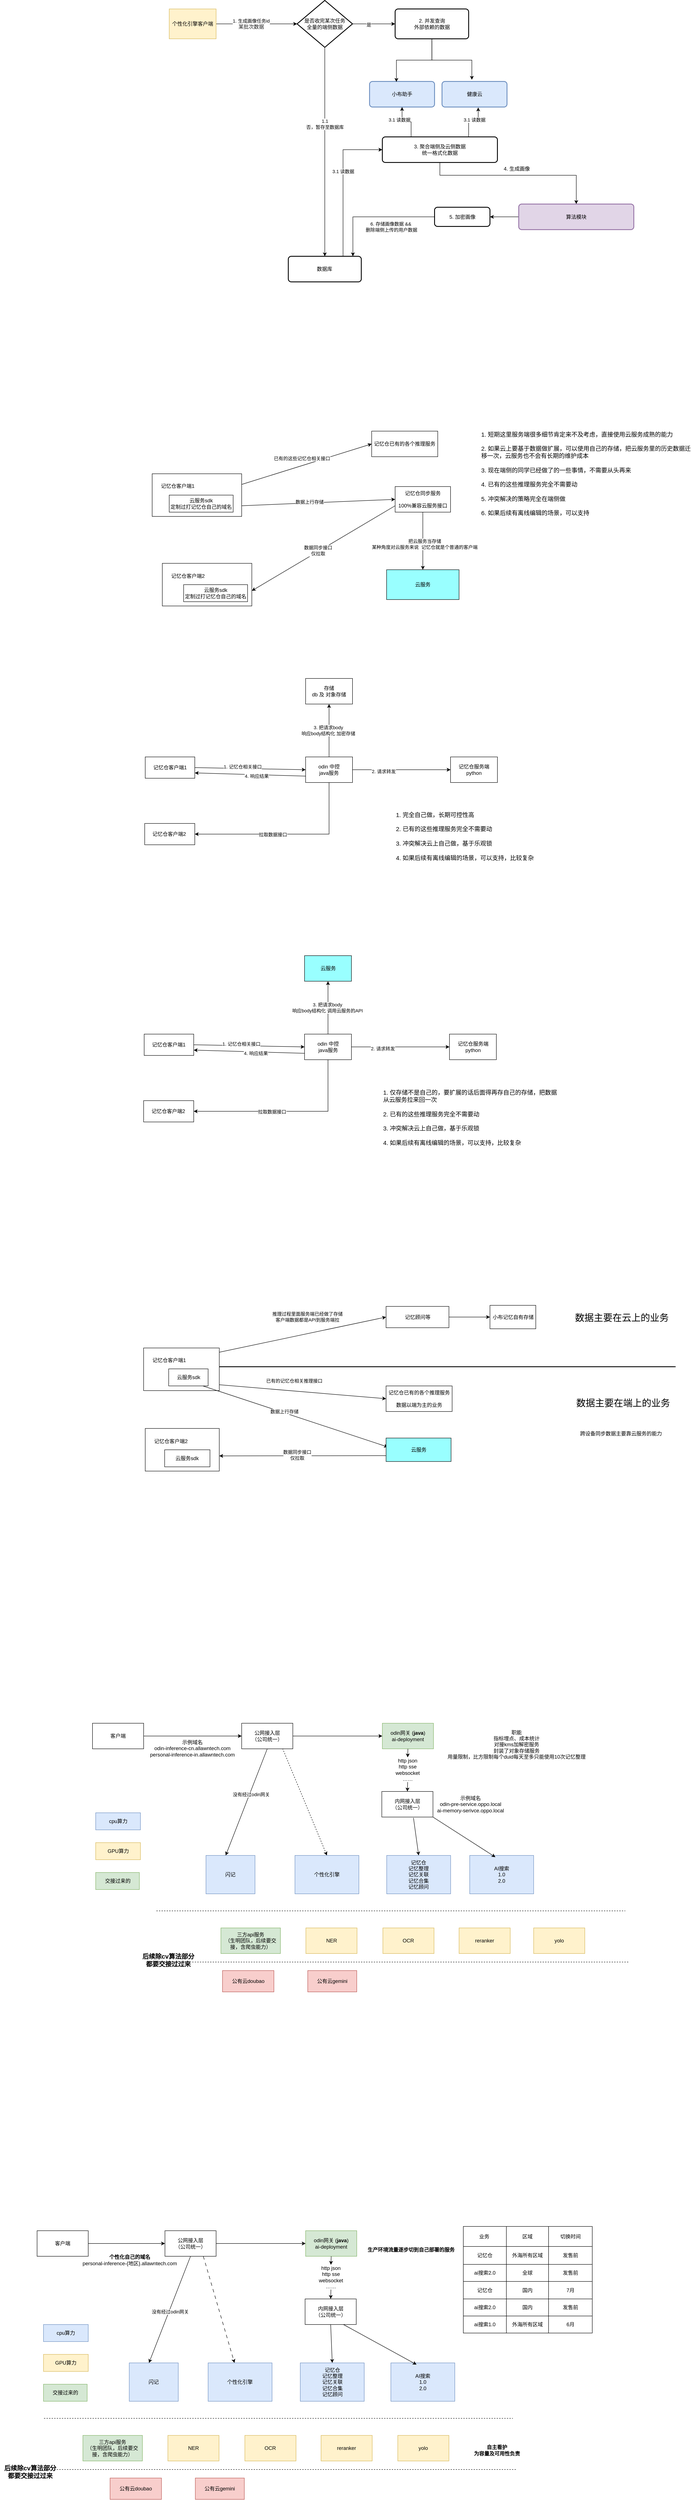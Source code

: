 <mxfile version="27.1.4" pages="2">
  <diagram name="第 1 页" id="9Vp9r34HSa7TCJ5cDDs_">
    <mxGraphModel dx="2397" dy="669" grid="1" gridSize="10" guides="1" tooltips="1" connect="1" arrows="1" fold="1" page="1" pageScale="1" pageWidth="827" pageHeight="1169" math="0" shadow="0">
      <root>
        <mxCell id="0" />
        <mxCell id="1" parent="0" />
        <mxCell id="90wLf6iU2kTBtkmCEFJq-8" style="edgeStyle=orthogonalEdgeStyle;rounded=0;orthogonalLoop=1;jettySize=auto;html=1;exitX=1;exitY=0.5;exitDx=0;exitDy=0;entryX=0;entryY=0.5;entryDx=0;entryDy=0;entryPerimeter=0;" parent="1" source="90wLf6iU2kTBtkmCEFJq-5" target="imzAhuGTkj68UniixFWX-2" edge="1">
          <mxGeometry relative="1" as="geometry">
            <mxPoint x="30" y="120" as="sourcePoint" />
            <mxPoint x="255" y="160" as="targetPoint" />
          </mxGeometry>
        </mxCell>
        <mxCell id="90wLf6iU2kTBtkmCEFJq-10" value="1. 生成画像任务id&lt;br&gt;&lt;span style=&quot;color: rgb(33, 33, 33); font-family: Inter, OpenSans, Helvetica, Arial, sans-serif; font-size: 12px; text-align: left; white-space: pre-wrap;&quot;&gt;某批次数据&lt;/span&gt;" style="edgeLabel;html=1;align=center;verticalAlign=middle;resizable=0;points=[];" parent="90wLf6iU2kTBtkmCEFJq-8" vertex="1" connectable="0">
          <mxGeometry x="-0.1" y="-2" relative="1" as="geometry">
            <mxPoint x="-4" y="-2" as="offset" />
          </mxGeometry>
        </mxCell>
        <mxCell id="90wLf6iU2kTBtkmCEFJq-5" value="个性化引擎客户端" style="rounded=0;whiteSpace=wrap;html=1;fillColor=#fff2cc;strokeColor=#d6b656;" parent="1" vertex="1">
          <mxGeometry x="-140" y="150" width="110" height="70" as="geometry" />
        </mxCell>
        <mxCell id="imzAhuGTkj68UniixFWX-3" style="edgeStyle=orthogonalEdgeStyle;rounded=0;orthogonalLoop=1;jettySize=auto;html=1;exitX=0.5;exitY=1;exitDx=0;exitDy=0;exitPerimeter=0;entryX=0.5;entryY=0;entryDx=0;entryDy=0;" parent="1" source="imzAhuGTkj68UniixFWX-2" target="imzAhuGTkj68UniixFWX-5" edge="1">
          <mxGeometry relative="1" as="geometry">
            <mxPoint x="225" y="330" as="targetPoint" />
          </mxGeometry>
        </mxCell>
        <mxCell id="imzAhuGTkj68UniixFWX-4" value="1.1&lt;br&gt;否，暂存至数据库" style="edgeLabel;html=1;align=center;verticalAlign=middle;resizable=0;points=[];" parent="imzAhuGTkj68UniixFWX-3" vertex="1" connectable="0">
          <mxGeometry x="-0.028" y="-1" relative="1" as="geometry">
            <mxPoint x="1" y="-58" as="offset" />
          </mxGeometry>
        </mxCell>
        <mxCell id="imzAhuGTkj68UniixFWX-6" style="edgeStyle=orthogonalEdgeStyle;rounded=0;orthogonalLoop=1;jettySize=auto;html=1;exitX=1;exitY=0.5;exitDx=0;exitDy=0;exitPerimeter=0;entryX=0;entryY=0.5;entryDx=0;entryDy=0;" parent="1" source="imzAhuGTkj68UniixFWX-2" target="imzAhuGTkj68UniixFWX-7" edge="1">
          <mxGeometry relative="1" as="geometry">
            <mxPoint x="380" y="185" as="targetPoint" />
          </mxGeometry>
        </mxCell>
        <mxCell id="imzAhuGTkj68UniixFWX-8" value="是" style="edgeLabel;html=1;align=center;verticalAlign=middle;resizable=0;points=[];" parent="imzAhuGTkj68UniixFWX-6" vertex="1" connectable="0">
          <mxGeometry x="-0.237" y="-2" relative="1" as="geometry">
            <mxPoint as="offset" />
          </mxGeometry>
        </mxCell>
        <mxCell id="imzAhuGTkj68UniixFWX-2" value="是否收完某次任务&lt;br&gt;全量的端侧数据" style="strokeWidth=2;html=1;shape=mxgraph.flowchart.decision;whiteSpace=wrap;" parent="1" vertex="1">
          <mxGeometry x="160" y="130" width="130" height="110" as="geometry" />
        </mxCell>
        <mxCell id="imzAhuGTkj68UniixFWX-27" style="edgeStyle=orthogonalEdgeStyle;rounded=0;orthogonalLoop=1;jettySize=auto;html=1;exitX=0.75;exitY=0;exitDx=0;exitDy=0;entryX=0;entryY=0.5;entryDx=0;entryDy=0;" parent="1" source="imzAhuGTkj68UniixFWX-5" target="imzAhuGTkj68UniixFWX-14" edge="1">
          <mxGeometry relative="1" as="geometry" />
        </mxCell>
        <mxCell id="imzAhuGTkj68UniixFWX-28" value="3.1 读数据" style="edgeLabel;html=1;align=center;verticalAlign=middle;resizable=0;points=[];" parent="imzAhuGTkj68UniixFWX-27" vertex="1" connectable="0">
          <mxGeometry x="-0.125" relative="1" as="geometry">
            <mxPoint y="-50" as="offset" />
          </mxGeometry>
        </mxCell>
        <mxCell id="imzAhuGTkj68UniixFWX-5" value="数据库" style="rounded=1;whiteSpace=wrap;html=1;absoluteArcSize=1;arcSize=14;strokeWidth=2;" parent="1" vertex="1">
          <mxGeometry x="139.38" y="730" width="171.25" height="60" as="geometry" />
        </mxCell>
        <mxCell id="imzAhuGTkj68UniixFWX-7" value="2. 并发查询&lt;br&gt;外部依赖的数据" style="rounded=1;whiteSpace=wrap;html=1;absoluteArcSize=1;arcSize=14;strokeWidth=2;" parent="1" vertex="1">
          <mxGeometry x="390" y="150" width="172.5" height="70" as="geometry" />
        </mxCell>
        <mxCell id="imzAhuGTkj68UniixFWX-10" value="小布助手" style="rounded=1;whiteSpace=wrap;html=1;absoluteArcSize=1;arcSize=14;strokeWidth=2;fillColor=#dae8fc;strokeColor=#6c8ebf;" parent="1" vertex="1">
          <mxGeometry x="330" y="320" width="152.5" height="60" as="geometry" />
        </mxCell>
        <mxCell id="imzAhuGTkj68UniixFWX-11" value="健康云" style="rounded=1;whiteSpace=wrap;html=1;absoluteArcSize=1;arcSize=14;strokeWidth=2;fillColor=#dae8fc;strokeColor=#6c8ebf;" parent="1" vertex="1">
          <mxGeometry x="500" y="320" width="152.5" height="60" as="geometry" />
        </mxCell>
        <mxCell id="imzAhuGTkj68UniixFWX-12" style="edgeStyle=orthogonalEdgeStyle;rounded=0;orthogonalLoop=1;jettySize=auto;html=1;exitX=0.5;exitY=1;exitDx=0;exitDy=0;entryX=0.413;entryY=0.017;entryDx=0;entryDy=0;entryPerimeter=0;" parent="1" source="imzAhuGTkj68UniixFWX-7" target="imzAhuGTkj68UniixFWX-10" edge="1">
          <mxGeometry relative="1" as="geometry" />
        </mxCell>
        <mxCell id="imzAhuGTkj68UniixFWX-13" style="edgeStyle=orthogonalEdgeStyle;rounded=0;orthogonalLoop=1;jettySize=auto;html=1;exitX=0.5;exitY=1;exitDx=0;exitDy=0;entryX=0.459;entryY=-0.067;entryDx=0;entryDy=0;entryPerimeter=0;" parent="1" source="imzAhuGTkj68UniixFWX-7" target="imzAhuGTkj68UniixFWX-11" edge="1">
          <mxGeometry relative="1" as="geometry" />
        </mxCell>
        <mxCell id="imzAhuGTkj68UniixFWX-17" style="edgeStyle=orthogonalEdgeStyle;rounded=0;orthogonalLoop=1;jettySize=auto;html=1;exitX=0.25;exitY=0;exitDx=0;exitDy=0;entryX=0.5;entryY=1;entryDx=0;entryDy=0;" parent="1" source="imzAhuGTkj68UniixFWX-14" target="imzAhuGTkj68UniixFWX-10" edge="1">
          <mxGeometry relative="1" as="geometry" />
        </mxCell>
        <mxCell id="imzAhuGTkj68UniixFWX-20" style="edgeStyle=orthogonalEdgeStyle;rounded=0;orthogonalLoop=1;jettySize=auto;html=1;exitX=0.5;exitY=1;exitDx=0;exitDy=0;entryX=0.5;entryY=0;entryDx=0;entryDy=0;" parent="1" source="imzAhuGTkj68UniixFWX-14" target="imzAhuGTkj68UniixFWX-19" edge="1">
          <mxGeometry relative="1" as="geometry">
            <Array as="points">
              <mxPoint x="495" y="540" />
              <mxPoint x="815" y="540" />
            </Array>
          </mxGeometry>
        </mxCell>
        <mxCell id="imzAhuGTkj68UniixFWX-14" value="3. 聚合端侧及云侧数据&lt;br&gt;统一格式化数据" style="rounded=1;whiteSpace=wrap;html=1;absoluteArcSize=1;arcSize=14;strokeWidth=2;" parent="1" vertex="1">
          <mxGeometry x="360" y="450" width="270" height="60" as="geometry" />
        </mxCell>
        <mxCell id="imzAhuGTkj68UniixFWX-18" style="edgeStyle=orthogonalEdgeStyle;rounded=0;orthogonalLoop=1;jettySize=auto;html=1;exitX=0.75;exitY=0;exitDx=0;exitDy=0;entryX=0.557;entryY=1.017;entryDx=0;entryDy=0;entryPerimeter=0;" parent="1" source="imzAhuGTkj68UniixFWX-14" target="imzAhuGTkj68UniixFWX-11" edge="1">
          <mxGeometry relative="1" as="geometry" />
        </mxCell>
        <mxCell id="imzAhuGTkj68UniixFWX-24" style="edgeStyle=orthogonalEdgeStyle;rounded=0;orthogonalLoop=1;jettySize=auto;html=1;exitX=0;exitY=0.5;exitDx=0;exitDy=0;entryX=1;entryY=0.5;entryDx=0;entryDy=0;" parent="1" source="imzAhuGTkj68UniixFWX-19" target="imzAhuGTkj68UniixFWX-25" edge="1">
          <mxGeometry relative="1" as="geometry">
            <mxPoint x="500" y="610" as="targetPoint" />
          </mxGeometry>
        </mxCell>
        <mxCell id="imzAhuGTkj68UniixFWX-19" value="算法模块" style="rounded=1;whiteSpace=wrap;html=1;absoluteArcSize=1;arcSize=14;strokeWidth=2;fillColor=#e1d5e7;strokeColor=#9673a6;" parent="1" vertex="1">
          <mxGeometry x="680" y="607.5" width="270" height="60" as="geometry" />
        </mxCell>
        <mxCell id="imzAhuGTkj68UniixFWX-25" value="5. 加密画像" style="rounded=1;whiteSpace=wrap;html=1;absoluteArcSize=1;arcSize=14;strokeWidth=2;" parent="1" vertex="1">
          <mxGeometry x="482.5" y="615" width="130" height="45" as="geometry" />
        </mxCell>
        <mxCell id="imzAhuGTkj68UniixFWX-29" style="edgeStyle=orthogonalEdgeStyle;rounded=0;orthogonalLoop=1;jettySize=auto;html=1;exitX=0;exitY=0.5;exitDx=0;exitDy=0;entryX=0.885;entryY=0;entryDx=0;entryDy=0;entryPerimeter=0;" parent="1" source="imzAhuGTkj68UniixFWX-25" target="imzAhuGTkj68UniixFWX-5" edge="1">
          <mxGeometry relative="1" as="geometry" />
        </mxCell>
        <mxCell id="imzAhuGTkj68UniixFWX-31" value="6. 存储画像数据 &amp;amp;&amp;amp;&amp;nbsp;&lt;br&gt;删除端侧上传的用户数据" style="edgeLabel;html=1;align=center;verticalAlign=middle;resizable=0;points=[];" parent="imzAhuGTkj68UniixFWX-29" vertex="1" connectable="0">
          <mxGeometry x="-0.147" relative="1" as="geometry">
            <mxPoint x="19" y="23" as="offset" />
          </mxGeometry>
        </mxCell>
        <mxCell id="imzAhuGTkj68UniixFWX-32" value="4. 生成画像" style="text;html=1;align=center;verticalAlign=middle;resizable=0;points=[];autosize=1;strokeColor=none;fillColor=none;" parent="1" vertex="1">
          <mxGeometry x="635" y="510" width="80" height="30" as="geometry" />
        </mxCell>
        <mxCell id="imzAhuGTkj68UniixFWX-33" value="3.1 读数据" style="edgeLabel;html=1;align=center;verticalAlign=middle;resizable=0;points=[];" parent="1" vertex="1" connectable="0">
          <mxGeometry x="399.997" y="410.0" as="geometry" />
        </mxCell>
        <mxCell id="imzAhuGTkj68UniixFWX-34" value="3.1 读数据" style="edgeLabel;html=1;align=center;verticalAlign=middle;resizable=0;points=[];" parent="1" vertex="1" connectable="0">
          <mxGeometry x="576.247" y="410.0" as="geometry" />
        </mxCell>
        <mxCell id="7nJvu70s16uf_x4N0x23-5" style="rounded=0;orthogonalLoop=1;jettySize=auto;html=1;exitX=1;exitY=0.75;exitDx=0;exitDy=0;entryX=0;entryY=0.5;entryDx=0;entryDy=0;" parent="1" source="7nJvu70s16uf_x4N0x23-1" target="7nJvu70s16uf_x4N0x23-2" edge="1">
          <mxGeometry relative="1" as="geometry" />
        </mxCell>
        <mxCell id="7nJvu70s16uf_x4N0x23-51" value="数据上行存储" style="edgeLabel;html=1;align=center;verticalAlign=middle;resizable=0;points=[];" parent="7nJvu70s16uf_x4N0x23-5" vertex="1" connectable="0">
          <mxGeometry x="-0.117" y="3" relative="1" as="geometry">
            <mxPoint as="offset" />
          </mxGeometry>
        </mxCell>
        <mxCell id="7nJvu70s16uf_x4N0x23-63" style="rounded=0;orthogonalLoop=1;jettySize=auto;html=1;exitX=1;exitY=0.25;exitDx=0;exitDy=0;entryX=0;entryY=0.5;entryDx=0;entryDy=0;" parent="1" source="7nJvu70s16uf_x4N0x23-1" target="7nJvu70s16uf_x4N0x23-62" edge="1">
          <mxGeometry relative="1" as="geometry" />
        </mxCell>
        <mxCell id="7nJvu70s16uf_x4N0x23-64" value="已有的这些记忆仓相关接口" style="edgeLabel;html=1;align=center;verticalAlign=middle;resizable=0;points=[];" parent="7nJvu70s16uf_x4N0x23-63" vertex="1" connectable="0">
          <mxGeometry x="-0.196" y="3" relative="1" as="geometry">
            <mxPoint x="19" y="-20" as="offset" />
          </mxGeometry>
        </mxCell>
        <mxCell id="7nJvu70s16uf_x4N0x23-1" value="" style="rounded=0;whiteSpace=wrap;html=1;" parent="1" vertex="1">
          <mxGeometry x="-180" y="1240" width="210" height="100" as="geometry" />
        </mxCell>
        <mxCell id="7nJvu70s16uf_x4N0x23-10" style="rounded=0;orthogonalLoop=1;jettySize=auto;html=1;exitX=0;exitY=0.75;exitDx=0;exitDy=0;entryX=1;entryY=0.644;entryDx=0;entryDy=0;entryPerimeter=0;" parent="1" source="7nJvu70s16uf_x4N0x23-2" target="7nJvu70s16uf_x4N0x23-7" edge="1">
          <mxGeometry relative="1" as="geometry">
            <mxPoint x="306.25" y="1445" as="sourcePoint" />
          </mxGeometry>
        </mxCell>
        <mxCell id="7nJvu70s16uf_x4N0x23-52" value="数据同步接口&lt;br&gt;仅拉取" style="edgeLabel;html=1;align=center;verticalAlign=middle;resizable=0;points=[];" parent="7nJvu70s16uf_x4N0x23-10" vertex="1" connectable="0">
          <mxGeometry x="0.069" y="-2" relative="1" as="geometry">
            <mxPoint as="offset" />
          </mxGeometry>
        </mxCell>
        <mxCell id="7nJvu70s16uf_x4N0x23-48" style="edgeStyle=orthogonalEdgeStyle;rounded=0;orthogonalLoop=1;jettySize=auto;html=1;exitX=0.5;exitY=1;exitDx=0;exitDy=0;entryX=0.5;entryY=0;entryDx=0;entryDy=0;" parent="1" source="7nJvu70s16uf_x4N0x23-2" target="7nJvu70s16uf_x4N0x23-12" edge="1">
          <mxGeometry relative="1" as="geometry" />
        </mxCell>
        <mxCell id="7nJvu70s16uf_x4N0x23-49" value="把云服务当存储&lt;br&gt;某种角度对云服务来说&amp;nbsp; 记忆仓就是个普通的客户端" style="edgeLabel;html=1;align=center;verticalAlign=middle;resizable=0;points=[];" parent="7nJvu70s16uf_x4N0x23-48" vertex="1" connectable="0">
          <mxGeometry x="0.1" y="4" relative="1" as="geometry">
            <mxPoint as="offset" />
          </mxGeometry>
        </mxCell>
        <mxCell id="7nJvu70s16uf_x4N0x23-2" value="记忆仓同步服务&lt;br&gt;&lt;br&gt;100%兼容云服务接口" style="rounded=0;whiteSpace=wrap;html=1;" parent="1" vertex="1">
          <mxGeometry x="390" y="1270" width="130" height="60" as="geometry" />
        </mxCell>
        <mxCell id="7nJvu70s16uf_x4N0x23-3" value="云服务sdk&lt;br&gt;定制过打记忆仓自己的域名" style="rounded=0;whiteSpace=wrap;html=1;" parent="1" vertex="1">
          <mxGeometry x="-140" y="1290" width="150" height="40" as="geometry" />
        </mxCell>
        <mxCell id="7nJvu70s16uf_x4N0x23-4" value="记忆仓客户端1" style="text;html=1;align=center;verticalAlign=middle;whiteSpace=wrap;rounded=0;" parent="1" vertex="1">
          <mxGeometry x="-170" y="1249" width="100" height="40" as="geometry" />
        </mxCell>
        <mxCell id="7nJvu70s16uf_x4N0x23-7" value="" style="rounded=0;whiteSpace=wrap;html=1;" parent="1" vertex="1">
          <mxGeometry x="-156.19" y="1450" width="210" height="100" as="geometry" />
        </mxCell>
        <mxCell id="7nJvu70s16uf_x4N0x23-9" value="记忆仓客户端2" style="text;html=1;align=center;verticalAlign=middle;whiteSpace=wrap;rounded=0;" parent="1" vertex="1">
          <mxGeometry x="-146.19" y="1460" width="100" height="40" as="geometry" />
        </mxCell>
        <mxCell id="7nJvu70s16uf_x4N0x23-12" value="云服务" style="rounded=0;whiteSpace=wrap;html=1;fillColor=#99FFFF;" parent="1" vertex="1">
          <mxGeometry x="370" y="1465" width="170" height="70" as="geometry" />
        </mxCell>
        <mxCell id="7nJvu70s16uf_x4N0x23-25" style="rounded=0;orthogonalLoop=1;jettySize=auto;html=1;exitX=1;exitY=0.5;exitDx=0;exitDy=0;entryX=0;entryY=0.5;entryDx=0;entryDy=0;" parent="1" source="7nJvu70s16uf_x4N0x23-27" target="7nJvu70s16uf_x4N0x23-53" edge="1">
          <mxGeometry relative="1" as="geometry">
            <mxPoint y="1944" as="targetPoint" />
          </mxGeometry>
        </mxCell>
        <mxCell id="7nJvu70s16uf_x4N0x23-26" value="1. 记忆仓相关接口" style="edgeLabel;html=1;align=center;verticalAlign=middle;resizable=0;points=[];" parent="7nJvu70s16uf_x4N0x23-25" vertex="1" connectable="0">
          <mxGeometry x="-0.142" y="4" relative="1" as="geometry">
            <mxPoint as="offset" />
          </mxGeometry>
        </mxCell>
        <mxCell id="7nJvu70s16uf_x4N0x23-27" value="" style="rounded=0;whiteSpace=wrap;html=1;" parent="1" vertex="1">
          <mxGeometry x="-196.25" y="1904" width="116.25" height="50" as="geometry" />
        </mxCell>
        <mxCell id="7nJvu70s16uf_x4N0x23-32" value="记忆仓服务端&lt;br&gt;python" style="rounded=0;whiteSpace=wrap;html=1;" parent="1" vertex="1">
          <mxGeometry x="520" y="1904" width="110" height="60" as="geometry" />
        </mxCell>
        <mxCell id="7nJvu70s16uf_x4N0x23-34" value="记忆仓客户端1" style="text;html=1;align=center;verticalAlign=middle;whiteSpace=wrap;rounded=0;" parent="1" vertex="1">
          <mxGeometry x="-188.12" y="1909" width="100" height="40" as="geometry" />
        </mxCell>
        <mxCell id="7nJvu70s16uf_x4N0x23-35" value="" style="rounded=0;whiteSpace=wrap;html=1;" parent="1" vertex="1">
          <mxGeometry x="-197.5" y="2060" width="117.5" height="50" as="geometry" />
        </mxCell>
        <mxCell id="7nJvu70s16uf_x4N0x23-37" value="记忆仓客户端2" style="text;html=1;align=center;verticalAlign=middle;whiteSpace=wrap;rounded=0;" parent="1" vertex="1">
          <mxGeometry x="-186.82" y="2067.5" width="93.75" height="35" as="geometry" />
        </mxCell>
        <mxCell id="7nJvu70s16uf_x4N0x23-42" value="存储&lt;br&gt;db 及 对象存储" style="rounded=0;whiteSpace=wrap;html=1;" parent="1" vertex="1">
          <mxGeometry x="180" y="1720" width="110" height="60" as="geometry" />
        </mxCell>
        <mxCell id="7nJvu70s16uf_x4N0x23-47" value="1. 短期这里服务端很多细节肯定来不及考虑，直接使用云服务成熟的能力&lt;br&gt;&lt;br&gt;2. 如果云上要基于数据做扩展，可以使用自己的存储，把云服务里的历史数据迁移一次，云服务也不会有长期的维护成本&lt;br&gt;&lt;br&gt;3. 现在端侧的同学已经做了的一些事情，不需要从头再来&lt;br&gt;&lt;br&gt;4. 已有的这些推理服务完全不需要动&lt;br&gt;&lt;br&gt;5. 冲突解决的策略完全在端侧做&lt;br&gt;&lt;br&gt;6. 如果后续有离线编辑的场景，可以支持" style="text;html=1;align=left;verticalAlign=middle;whiteSpace=wrap;rounded=0;fontSize=14;" parent="1" vertex="1">
          <mxGeometry x="590" y="1090" width="495" height="300" as="geometry" />
        </mxCell>
        <mxCell id="7nJvu70s16uf_x4N0x23-50" value="云服务sdk&lt;br&gt;定制过打记忆仓自己的域名" style="rounded=0;whiteSpace=wrap;html=1;" parent="1" vertex="1">
          <mxGeometry x="-106.19" y="1500" width="150" height="40" as="geometry" />
        </mxCell>
        <mxCell id="7nJvu70s16uf_x4N0x23-54" style="edgeStyle=orthogonalEdgeStyle;rounded=0;orthogonalLoop=1;jettySize=auto;html=1;exitX=0.5;exitY=0;exitDx=0;exitDy=0;entryX=0.5;entryY=1;entryDx=0;entryDy=0;" parent="1" source="7nJvu70s16uf_x4N0x23-53" target="7nJvu70s16uf_x4N0x23-42" edge="1">
          <mxGeometry relative="1" as="geometry" />
        </mxCell>
        <mxCell id="7nJvu70s16uf_x4N0x23-55" value="3. 把请求body &lt;br&gt;响应body结构化 加密存储" style="edgeLabel;html=1;align=center;verticalAlign=middle;resizable=0;points=[];" parent="7nJvu70s16uf_x4N0x23-54" vertex="1" connectable="0">
          <mxGeometry y="2" relative="1" as="geometry">
            <mxPoint as="offset" />
          </mxGeometry>
        </mxCell>
        <mxCell id="7nJvu70s16uf_x4N0x23-56" style="edgeStyle=orthogonalEdgeStyle;rounded=0;orthogonalLoop=1;jettySize=auto;html=1;exitX=1;exitY=0.5;exitDx=0;exitDy=0;entryX=0;entryY=0.5;entryDx=0;entryDy=0;" parent="1" source="7nJvu70s16uf_x4N0x23-53" target="7nJvu70s16uf_x4N0x23-32" edge="1">
          <mxGeometry relative="1" as="geometry" />
        </mxCell>
        <mxCell id="7nJvu70s16uf_x4N0x23-57" value="2. 请求转发" style="edgeLabel;html=1;align=center;verticalAlign=middle;resizable=0;points=[];" parent="7nJvu70s16uf_x4N0x23-56" vertex="1" connectable="0">
          <mxGeometry x="-0.365" y="-4" relative="1" as="geometry">
            <mxPoint as="offset" />
          </mxGeometry>
        </mxCell>
        <mxCell id="7nJvu70s16uf_x4N0x23-58" style="rounded=0;orthogonalLoop=1;jettySize=auto;html=1;exitX=0;exitY=0.75;exitDx=0;exitDy=0;entryX=1;entryY=0.75;entryDx=0;entryDy=0;" parent="1" source="7nJvu70s16uf_x4N0x23-53" target="7nJvu70s16uf_x4N0x23-27" edge="1">
          <mxGeometry relative="1" as="geometry" />
        </mxCell>
        <mxCell id="7nJvu70s16uf_x4N0x23-59" value="4. 响应结果" style="edgeLabel;html=1;align=center;verticalAlign=middle;resizable=0;points=[];" parent="7nJvu70s16uf_x4N0x23-58" vertex="1" connectable="0">
          <mxGeometry x="-0.115" y="3" relative="1" as="geometry">
            <mxPoint as="offset" />
          </mxGeometry>
        </mxCell>
        <mxCell id="7nJvu70s16uf_x4N0x23-60" style="edgeStyle=orthogonalEdgeStyle;rounded=0;orthogonalLoop=1;jettySize=auto;html=1;exitX=0.5;exitY=1;exitDx=0;exitDy=0;entryX=1;entryY=0.5;entryDx=0;entryDy=0;" parent="1" source="7nJvu70s16uf_x4N0x23-53" target="7nJvu70s16uf_x4N0x23-35" edge="1">
          <mxGeometry relative="1" as="geometry" />
        </mxCell>
        <mxCell id="7nJvu70s16uf_x4N0x23-61" value="拉取数据接口" style="edgeLabel;html=1;align=center;verticalAlign=middle;resizable=0;points=[];" parent="7nJvu70s16uf_x4N0x23-60" vertex="1" connectable="0">
          <mxGeometry x="0.161" y="1" relative="1" as="geometry">
            <mxPoint as="offset" />
          </mxGeometry>
        </mxCell>
        <mxCell id="7nJvu70s16uf_x4N0x23-53" value="odin 中控&lt;br&gt;java服务" style="rounded=0;whiteSpace=wrap;html=1;" parent="1" vertex="1">
          <mxGeometry x="180" y="1904" width="110" height="60" as="geometry" />
        </mxCell>
        <mxCell id="7nJvu70s16uf_x4N0x23-62" value="记忆仓已有的各个推理服务" style="rounded=0;whiteSpace=wrap;html=1;" parent="1" vertex="1">
          <mxGeometry x="335" y="1140" width="155" height="60" as="geometry" />
        </mxCell>
        <mxCell id="7nJvu70s16uf_x4N0x23-68" value="1. 完全自己做，长期可控性高&lt;br&gt;&lt;br&gt;2. 已有的这些推理服务完全不需要动&lt;br&gt;&lt;br&gt;3. 冲突解决云上自己做，基于乐观锁&lt;br&gt;&lt;br&gt;4. 如果后续有离线编辑的场景，可以支持，比较复杂" style="text;html=1;align=left;verticalAlign=middle;whiteSpace=wrap;rounded=0;fontSize=14;" parent="1" vertex="1">
          <mxGeometry x="390" y="2010" width="422.5" height="160" as="geometry" />
        </mxCell>
        <mxCell id="7nJvu70s16uf_x4N0x23-69" style="rounded=0;orthogonalLoop=1;jettySize=auto;html=1;exitX=1;exitY=0.5;exitDx=0;exitDy=0;entryX=0;entryY=0.5;entryDx=0;entryDy=0;" parent="1" source="7nJvu70s16uf_x4N0x23-71" target="7nJvu70s16uf_x4N0x23-85" edge="1">
          <mxGeometry relative="1" as="geometry">
            <mxPoint x="-2.5" y="2594" as="targetPoint" />
          </mxGeometry>
        </mxCell>
        <mxCell id="7nJvu70s16uf_x4N0x23-70" value="1. 记忆仓相关接口" style="edgeLabel;html=1;align=center;verticalAlign=middle;resizable=0;points=[];" parent="7nJvu70s16uf_x4N0x23-69" vertex="1" connectable="0">
          <mxGeometry x="-0.142" y="4" relative="1" as="geometry">
            <mxPoint as="offset" />
          </mxGeometry>
        </mxCell>
        <mxCell id="7nJvu70s16uf_x4N0x23-71" value="" style="rounded=0;whiteSpace=wrap;html=1;" parent="1" vertex="1">
          <mxGeometry x="-198.75" y="2554" width="116.25" height="50" as="geometry" />
        </mxCell>
        <mxCell id="7nJvu70s16uf_x4N0x23-72" value="记忆仓服务端&lt;br&gt;python" style="rounded=0;whiteSpace=wrap;html=1;" parent="1" vertex="1">
          <mxGeometry x="517.5" y="2554" width="110" height="60" as="geometry" />
        </mxCell>
        <mxCell id="7nJvu70s16uf_x4N0x23-73" value="记忆仓客户端1" style="text;html=1;align=center;verticalAlign=middle;whiteSpace=wrap;rounded=0;" parent="1" vertex="1">
          <mxGeometry x="-190.62" y="2559" width="100" height="40" as="geometry" />
        </mxCell>
        <mxCell id="7nJvu70s16uf_x4N0x23-74" value="" style="rounded=0;whiteSpace=wrap;html=1;" parent="1" vertex="1">
          <mxGeometry x="-200" y="2710" width="117.5" height="50" as="geometry" />
        </mxCell>
        <mxCell id="7nJvu70s16uf_x4N0x23-75" value="记忆仓客户端2" style="text;html=1;align=center;verticalAlign=middle;whiteSpace=wrap;rounded=0;" parent="1" vertex="1">
          <mxGeometry x="-189.32" y="2717.5" width="93.75" height="35" as="geometry" />
        </mxCell>
        <mxCell id="7nJvu70s16uf_x4N0x23-76" value="云服务" style="rounded=0;whiteSpace=wrap;html=1;fillColor=#99FFFF;" parent="1" vertex="1">
          <mxGeometry x="177.5" y="2370" width="110" height="60" as="geometry" />
        </mxCell>
        <mxCell id="7nJvu70s16uf_x4N0x23-77" style="edgeStyle=orthogonalEdgeStyle;rounded=0;orthogonalLoop=1;jettySize=auto;html=1;exitX=0.5;exitY=0;exitDx=0;exitDy=0;entryX=0.5;entryY=1;entryDx=0;entryDy=0;" parent="1" source="7nJvu70s16uf_x4N0x23-85" target="7nJvu70s16uf_x4N0x23-76" edge="1">
          <mxGeometry relative="1" as="geometry" />
        </mxCell>
        <mxCell id="7nJvu70s16uf_x4N0x23-78" value="3. 把请求body &lt;br&gt;响应body结构化 调用云服务的API" style="edgeLabel;html=1;align=center;verticalAlign=middle;resizable=0;points=[];" parent="7nJvu70s16uf_x4N0x23-77" vertex="1" connectable="0">
          <mxGeometry y="2" relative="1" as="geometry">
            <mxPoint as="offset" />
          </mxGeometry>
        </mxCell>
        <mxCell id="7nJvu70s16uf_x4N0x23-79" style="edgeStyle=orthogonalEdgeStyle;rounded=0;orthogonalLoop=1;jettySize=auto;html=1;exitX=1;exitY=0.5;exitDx=0;exitDy=0;entryX=0;entryY=0.5;entryDx=0;entryDy=0;" parent="1" source="7nJvu70s16uf_x4N0x23-85" target="7nJvu70s16uf_x4N0x23-72" edge="1">
          <mxGeometry relative="1" as="geometry" />
        </mxCell>
        <mxCell id="7nJvu70s16uf_x4N0x23-80" value="2. 请求转发" style="edgeLabel;html=1;align=center;verticalAlign=middle;resizable=0;points=[];" parent="7nJvu70s16uf_x4N0x23-79" vertex="1" connectable="0">
          <mxGeometry x="-0.365" y="-4" relative="1" as="geometry">
            <mxPoint as="offset" />
          </mxGeometry>
        </mxCell>
        <mxCell id="7nJvu70s16uf_x4N0x23-81" style="rounded=0;orthogonalLoop=1;jettySize=auto;html=1;exitX=0;exitY=0.75;exitDx=0;exitDy=0;entryX=1;entryY=0.75;entryDx=0;entryDy=0;" parent="1" source="7nJvu70s16uf_x4N0x23-85" target="7nJvu70s16uf_x4N0x23-71" edge="1">
          <mxGeometry relative="1" as="geometry" />
        </mxCell>
        <mxCell id="7nJvu70s16uf_x4N0x23-82" value="4. 响应结果" style="edgeLabel;html=1;align=center;verticalAlign=middle;resizable=0;points=[];" parent="7nJvu70s16uf_x4N0x23-81" vertex="1" connectable="0">
          <mxGeometry x="-0.115" y="3" relative="1" as="geometry">
            <mxPoint as="offset" />
          </mxGeometry>
        </mxCell>
        <mxCell id="7nJvu70s16uf_x4N0x23-83" style="edgeStyle=orthogonalEdgeStyle;rounded=0;orthogonalLoop=1;jettySize=auto;html=1;exitX=0.5;exitY=1;exitDx=0;exitDy=0;entryX=1;entryY=0.5;entryDx=0;entryDy=0;" parent="1" source="7nJvu70s16uf_x4N0x23-85" target="7nJvu70s16uf_x4N0x23-74" edge="1">
          <mxGeometry relative="1" as="geometry" />
        </mxCell>
        <mxCell id="7nJvu70s16uf_x4N0x23-84" value="拉取数据接口" style="edgeLabel;html=1;align=center;verticalAlign=middle;resizable=0;points=[];" parent="7nJvu70s16uf_x4N0x23-83" vertex="1" connectable="0">
          <mxGeometry x="0.161" y="1" relative="1" as="geometry">
            <mxPoint as="offset" />
          </mxGeometry>
        </mxCell>
        <mxCell id="7nJvu70s16uf_x4N0x23-85" value="odin 中控&lt;br&gt;java服务" style="rounded=0;whiteSpace=wrap;html=1;" parent="1" vertex="1">
          <mxGeometry x="177.5" y="2554" width="110" height="60" as="geometry" />
        </mxCell>
        <mxCell id="7nJvu70s16uf_x4N0x23-86" value="1. 仅存储不是自己的，要扩展的话后面得再存自己的存储，把数据从云服务拉来回一次&lt;div&gt;&lt;br&gt;2. 已有的这些推理服务完全不需要动&lt;br&gt;&lt;br&gt;3. 冲突解决云上自己做，基于乐观锁&lt;br&gt;&lt;br&gt;4. 如果后续有离线编辑的场景，可以支持，比较复杂&lt;/div&gt;" style="text;html=1;align=left;verticalAlign=middle;whiteSpace=wrap;rounded=0;fontSize=14;" parent="1" vertex="1">
          <mxGeometry x="360" y="2670" width="422.5" height="160" as="geometry" />
        </mxCell>
        <mxCell id="7nJvu70s16uf_x4N0x23-89" style="rounded=0;orthogonalLoop=1;jettySize=auto;html=1;exitX=0.986;exitY=0.86;exitDx=0;exitDy=0;entryX=0;entryY=0.5;entryDx=0;entryDy=0;exitPerimeter=0;" parent="1" source="7nJvu70s16uf_x4N0x23-91" target="7nJvu70s16uf_x4N0x23-103" edge="1">
          <mxGeometry relative="1" as="geometry" />
        </mxCell>
        <mxCell id="7nJvu70s16uf_x4N0x23-90" value="已有的记忆仓相关推理接口" style="edgeLabel;html=1;align=center;verticalAlign=middle;resizable=0;points=[];" parent="7nJvu70s16uf_x4N0x23-89" vertex="1" connectable="0">
          <mxGeometry x="-0.196" y="3" relative="1" as="geometry">
            <mxPoint x="19" y="-20" as="offset" />
          </mxGeometry>
        </mxCell>
        <mxCell id="7nJvu70s16uf_x4N0x23-91" value="" style="rounded=0;whiteSpace=wrap;html=1;" parent="1" vertex="1">
          <mxGeometry x="-200.06" y="3290" width="177.5" height="100" as="geometry" />
        </mxCell>
        <mxCell id="7nJvu70s16uf_x4N0x23-87" style="rounded=0;orthogonalLoop=1;jettySize=auto;html=1;exitX=0.835;exitY=0.975;exitDx=0;exitDy=0;entryX=0.028;entryY=0.382;entryDx=0;entryDy=0;entryPerimeter=0;exitPerimeter=0;" parent="1" source="7nJvu70s16uf_x4N0x23-97" target="7nJvu70s16uf_x4N0x23-101" edge="1">
          <mxGeometry relative="1" as="geometry">
            <mxPoint x="381.88" y="3330" as="targetPoint" />
          </mxGeometry>
        </mxCell>
        <mxCell id="7nJvu70s16uf_x4N0x23-88" value="数据上行存储" style="edgeLabel;html=1;align=center;verticalAlign=middle;resizable=0;points=[];" parent="7nJvu70s16uf_x4N0x23-87" vertex="1" connectable="0">
          <mxGeometry x="-0.117" y="3" relative="1" as="geometry">
            <mxPoint as="offset" />
          </mxGeometry>
        </mxCell>
        <mxCell id="7nJvu70s16uf_x4N0x23-107" style="rounded=0;orthogonalLoop=1;jettySize=auto;html=1;exitX=1;exitY=0.1;exitDx=0;exitDy=0;entryX=0;entryY=0.5;entryDx=0;entryDy=0;exitPerimeter=0;" parent="1" source="7nJvu70s16uf_x4N0x23-91" target="7nJvu70s16uf_x4N0x23-104" edge="1">
          <mxGeometry relative="1" as="geometry" />
        </mxCell>
        <mxCell id="7nJvu70s16uf_x4N0x23-108" value="推理过程里面服务端已经做了存储&lt;br&gt;客户端数据都是API到服务端拉" style="edgeLabel;html=1;align=center;verticalAlign=middle;resizable=0;points=[];" parent="7nJvu70s16uf_x4N0x23-107" vertex="1" connectable="0">
          <mxGeometry x="0.064" y="1" relative="1" as="geometry">
            <mxPoint x="-2" y="-38" as="offset" />
          </mxGeometry>
        </mxCell>
        <mxCell id="7nJvu70s16uf_x4N0x23-92" style="rounded=0;orthogonalLoop=1;jettySize=auto;html=1;exitX=0;exitY=0.75;exitDx=0;exitDy=0;entryX=1;entryY=0.644;entryDx=0;entryDy=0;entryPerimeter=0;" parent="1" source="7nJvu70s16uf_x4N0x23-101" target="7nJvu70s16uf_x4N0x23-99" edge="1">
          <mxGeometry relative="1" as="geometry">
            <mxPoint x="376.25" y="3393.73" as="sourcePoint" />
          </mxGeometry>
        </mxCell>
        <mxCell id="7nJvu70s16uf_x4N0x23-93" value="数据同步接口&lt;br&gt;仅拉取" style="edgeLabel;html=1;align=center;verticalAlign=middle;resizable=0;points=[];" parent="7nJvu70s16uf_x4N0x23-92" vertex="1" connectable="0">
          <mxGeometry x="0.069" y="-2" relative="1" as="geometry">
            <mxPoint as="offset" />
          </mxGeometry>
        </mxCell>
        <mxCell id="7nJvu70s16uf_x4N0x23-98" value="记忆仓客户端1" style="text;html=1;align=center;verticalAlign=middle;whiteSpace=wrap;rounded=0;" parent="1" vertex="1">
          <mxGeometry x="-190.06" y="3299" width="100" height="40" as="geometry" />
        </mxCell>
        <mxCell id="7nJvu70s16uf_x4N0x23-97" value="云服务sdk" style="rounded=0;whiteSpace=wrap;html=1;" parent="1" vertex="1">
          <mxGeometry x="-141.25" y="3339" width="92.5" height="40" as="geometry" />
        </mxCell>
        <mxCell id="7nJvu70s16uf_x4N0x23-99" value="" style="rounded=0;whiteSpace=wrap;html=1;" parent="1" vertex="1">
          <mxGeometry x="-196.25" y="3478.73" width="173.69" height="100" as="geometry" />
        </mxCell>
        <mxCell id="7nJvu70s16uf_x4N0x23-100" value="记忆仓客户端2" style="text;html=1;align=center;verticalAlign=middle;whiteSpace=wrap;rounded=0;" parent="1" vertex="1">
          <mxGeometry x="-186.25" y="3488.73" width="100" height="40" as="geometry" />
        </mxCell>
        <mxCell id="7nJvu70s16uf_x4N0x23-101" value="云服务" style="rounded=0;whiteSpace=wrap;html=1;fillColor=#99FFFF;" parent="1" vertex="1">
          <mxGeometry x="368.75" y="3501.23" width="152.5" height="55" as="geometry" />
        </mxCell>
        <mxCell id="7nJvu70s16uf_x4N0x23-102" value="云服务sdk" style="rounded=0;whiteSpace=wrap;html=1;" parent="1" vertex="1">
          <mxGeometry x="-150.72" y="3528.73" width="106.31" height="40" as="geometry" />
        </mxCell>
        <mxCell id="7nJvu70s16uf_x4N0x23-103" value="记忆仓已有的各个推理服务&lt;br&gt;&lt;br&gt;数据以端为主的业务" style="rounded=0;whiteSpace=wrap;html=1;" parent="1" vertex="1">
          <mxGeometry x="368.75" y="3379" width="155" height="60" as="geometry" />
        </mxCell>
        <mxCell id="7nJvu70s16uf_x4N0x23-106" style="edgeStyle=orthogonalEdgeStyle;rounded=0;orthogonalLoop=1;jettySize=auto;html=1;exitX=1;exitY=0.5;exitDx=0;exitDy=0;entryX=0;entryY=0.5;entryDx=0;entryDy=0;" parent="1" source="7nJvu70s16uf_x4N0x23-104" target="7nJvu70s16uf_x4N0x23-105" edge="1">
          <mxGeometry relative="1" as="geometry" />
        </mxCell>
        <mxCell id="7nJvu70s16uf_x4N0x23-104" value="记忆顾问等" style="rounded=0;whiteSpace=wrap;html=1;" parent="1" vertex="1">
          <mxGeometry x="368.75" y="3192.5" width="147.5" height="50" as="geometry" />
        </mxCell>
        <mxCell id="7nJvu70s16uf_x4N0x23-105" value="小布记忆自有存储" style="rounded=0;whiteSpace=wrap;html=1;" parent="1" vertex="1">
          <mxGeometry x="612.5" y="3190" width="107.5" height="55" as="geometry" />
        </mxCell>
        <mxCell id="7nJvu70s16uf_x4N0x23-109" value="" style="line;strokeWidth=2;html=1;" parent="1" vertex="1">
          <mxGeometry x="-22.56" y="3329" width="1070.62" height="10" as="geometry" />
        </mxCell>
        <mxCell id="7nJvu70s16uf_x4N0x23-111" value="数据主要在云上的业务" style="text;html=1;align=center;verticalAlign=middle;whiteSpace=wrap;rounded=0;fontSize=22;" parent="1" vertex="1">
          <mxGeometry x="810" y="3190" width="223.5" height="60" as="geometry" />
        </mxCell>
        <mxCell id="7nJvu70s16uf_x4N0x23-112" value="数据主要在端上的业务" style="text;html=1;align=center;verticalAlign=middle;whiteSpace=wrap;rounded=0;fontSize=22;" parent="1" vertex="1">
          <mxGeometry x="812.5" y="3390" width="223.5" height="60" as="geometry" />
        </mxCell>
        <mxCell id="7nJvu70s16uf_x4N0x23-115" value="跨设备同步数据主要靠云服务的能力" style="text;html=1;align=center;verticalAlign=middle;whiteSpace=wrap;rounded=0;" parent="1" vertex="1">
          <mxGeometry x="810" y="3460" width="220" height="61" as="geometry" />
        </mxCell>
        <mxCell id="aXV0oyngOTW11Dn-_98c-5" style="edgeStyle=orthogonalEdgeStyle;rounded=0;orthogonalLoop=1;jettySize=auto;html=1;exitX=1;exitY=0.5;exitDx=0;exitDy=0;" parent="1" source="aXV0oyngOTW11Dn-_98c-1" target="aXV0oyngOTW11Dn-_98c-2" edge="1">
          <mxGeometry relative="1" as="geometry" />
        </mxCell>
        <mxCell id="aXV0oyngOTW11Dn-_98c-1" value="客户端" style="rounded=0;whiteSpace=wrap;html=1;" parent="1" vertex="1">
          <mxGeometry x="-320" y="4170" width="120" height="60" as="geometry" />
        </mxCell>
        <mxCell id="aXV0oyngOTW11Dn-_98c-6" style="edgeStyle=orthogonalEdgeStyle;rounded=0;orthogonalLoop=1;jettySize=auto;html=1;exitX=1;exitY=0.5;exitDx=0;exitDy=0;entryX=0;entryY=0.5;entryDx=0;entryDy=0;" parent="1" source="aXV0oyngOTW11Dn-_98c-2" target="aXV0oyngOTW11Dn-_98c-3" edge="1">
          <mxGeometry relative="1" as="geometry" />
        </mxCell>
        <mxCell id="aXV0oyngOTW11Dn-_98c-20" style="rounded=0;orthogonalLoop=1;jettySize=auto;html=1;exitX=0.799;exitY=0.983;exitDx=0;exitDy=0;entryX=0.5;entryY=0;entryDx=0;entryDy=0;dashed=1;exitPerimeter=0;" parent="1" source="aXV0oyngOTW11Dn-_98c-2" target="aXV0oyngOTW11Dn-_98c-19" edge="1">
          <mxGeometry relative="1" as="geometry" />
        </mxCell>
        <mxCell id="aXV0oyngOTW11Dn-_98c-2" value="公网接入层&lt;br&gt;（公司统一）" style="rounded=0;whiteSpace=wrap;html=1;" parent="1" vertex="1">
          <mxGeometry x="30" y="4170" width="120" height="60" as="geometry" />
        </mxCell>
        <mxCell id="aXV0oyngOTW11Dn-_98c-8" style="edgeStyle=orthogonalEdgeStyle;rounded=0;orthogonalLoop=1;jettySize=auto;html=1;exitX=0.5;exitY=1;exitDx=0;exitDy=0;entryX=0.5;entryY=0;entryDx=0;entryDy=0;" parent="1" source="aXV0oyngOTW11Dn-_98c-9" target="aXV0oyngOTW11Dn-_98c-4" edge="1">
          <mxGeometry relative="1" as="geometry" />
        </mxCell>
        <mxCell id="aXV0oyngOTW11Dn-_98c-3" value="odin网关 (&lt;b&gt;java&lt;/b&gt;)&lt;br&gt;ai-deployment" style="rounded=0;whiteSpace=wrap;html=1;fillColor=#d5e8d4;strokeColor=#82b366;" parent="1" vertex="1">
          <mxGeometry x="360" y="4170" width="120" height="60" as="geometry" />
        </mxCell>
        <mxCell id="aXV0oyngOTW11Dn-_98c-13" style="rounded=0;orthogonalLoop=1;jettySize=auto;html=1;exitX=0.619;exitY=1.033;exitDx=0;exitDy=0;entryX=0.5;entryY=0;entryDx=0;entryDy=0;exitPerimeter=0;" parent="1" source="aXV0oyngOTW11Dn-_98c-4" target="aXV0oyngOTW11Dn-_98c-12" edge="1">
          <mxGeometry relative="1" as="geometry" />
        </mxCell>
        <mxCell id="aXV0oyngOTW11Dn-_98c-4" value="内网接入层&lt;br&gt;（公司统一）" style="rounded=0;whiteSpace=wrap;html=1;" parent="1" vertex="1">
          <mxGeometry x="358.77" y="4330" width="120" height="60" as="geometry" />
        </mxCell>
        <mxCell id="aXV0oyngOTW11Dn-_98c-7" value="示例域名&lt;br&gt;odin-inference-cn.allawntech.com&lt;br&gt;personal-inference-in.allawntech.com" style="text;html=1;align=center;verticalAlign=middle;whiteSpace=wrap;rounded=0;" parent="1" vertex="1">
          <mxGeometry x="-248.72" y="4200" width="327.45" height="58" as="geometry" />
        </mxCell>
        <mxCell id="aXV0oyngOTW11Dn-_98c-10" value="" style="edgeStyle=orthogonalEdgeStyle;rounded=0;orthogonalLoop=1;jettySize=auto;html=1;exitX=0.5;exitY=1;exitDx=0;exitDy=0;entryX=0.5;entryY=0;entryDx=0;entryDy=0;" parent="1" source="aXV0oyngOTW11Dn-_98c-3" target="aXV0oyngOTW11Dn-_98c-9" edge="1">
          <mxGeometry relative="1" as="geometry">
            <mxPoint x="420" y="4230" as="sourcePoint" />
            <mxPoint x="420" y="4330" as="targetPoint" />
          </mxGeometry>
        </mxCell>
        <mxCell id="aXV0oyngOTW11Dn-_98c-9" value="http json&lt;br&gt;http sse&lt;br&gt;websocket&lt;br&gt;……" style="text;html=1;align=center;verticalAlign=middle;whiteSpace=wrap;rounded=0;" parent="1" vertex="1">
          <mxGeometry x="358.77" y="4250" width="121.23" height="58" as="geometry" />
        </mxCell>
        <mxCell id="aXV0oyngOTW11Dn-_98c-11" value="示例域名&lt;br&gt;odin-pre-service.oppo.local&lt;br&gt;ai-memory-serivce.oppo.local" style="text;html=1;align=center;verticalAlign=middle;whiteSpace=wrap;rounded=0;" parent="1" vertex="1">
          <mxGeometry x="464.69" y="4335" width="203.75" height="50" as="geometry" />
        </mxCell>
        <mxCell id="aXV0oyngOTW11Dn-_98c-12" value="记忆仓&lt;br&gt;记忆整理&lt;br&gt;记忆关联&lt;br&gt;记忆合集&lt;br&gt;记忆顾问" style="rounded=0;whiteSpace=wrap;html=1;fillColor=#dae8fc;strokeColor=#6c8ebf;" parent="1" vertex="1">
          <mxGeometry x="370.23" y="4480" width="150" height="90" as="geometry" />
        </mxCell>
        <mxCell id="aXV0oyngOTW11Dn-_98c-14" value="AI搜索&lt;br&gt;1.0&lt;br&gt;2.0" style="rounded=0;whiteSpace=wrap;html=1;fillColor=#dae8fc;strokeColor=#6c8ebf;" parent="1" vertex="1">
          <mxGeometry x="565" y="4480" width="150" height="90" as="geometry" />
        </mxCell>
        <mxCell id="aXV0oyngOTW11Dn-_98c-15" style="rounded=0;orthogonalLoop=1;jettySize=auto;html=1;exitX=1;exitY=1;exitDx=0;exitDy=0;entryX=0.402;entryY=0.044;entryDx=0;entryDy=0;entryPerimeter=0;" parent="1" source="aXV0oyngOTW11Dn-_98c-4" target="aXV0oyngOTW11Dn-_98c-14" edge="1">
          <mxGeometry relative="1" as="geometry" />
        </mxCell>
        <mxCell id="aXV0oyngOTW11Dn-_98c-16" value="闪记" style="rounded=0;whiteSpace=wrap;html=1;fillColor=#dae8fc;strokeColor=#6c8ebf;" parent="1" vertex="1">
          <mxGeometry x="-53.75" y="4480" width="115" height="90" as="geometry" />
        </mxCell>
        <mxCell id="aXV0oyngOTW11Dn-_98c-17" style="rounded=0;orthogonalLoop=1;jettySize=auto;html=1;exitX=0.5;exitY=1;exitDx=0;exitDy=0;entryX=0.402;entryY=0;entryDx=0;entryDy=0;entryPerimeter=0;" parent="1" source="aXV0oyngOTW11Dn-_98c-2" target="aXV0oyngOTW11Dn-_98c-16" edge="1">
          <mxGeometry relative="1" as="geometry" />
        </mxCell>
        <mxCell id="aXV0oyngOTW11Dn-_98c-18" value="没有经过odin网关" style="edgeLabel;html=1;align=center;verticalAlign=middle;resizable=0;points=[];" parent="aXV0oyngOTW11Dn-_98c-17" vertex="1" connectable="0">
          <mxGeometry x="-0.153" y="3" relative="1" as="geometry">
            <mxPoint as="offset" />
          </mxGeometry>
        </mxCell>
        <mxCell id="aXV0oyngOTW11Dn-_98c-19" value="个性化引擎" style="rounded=0;whiteSpace=wrap;html=1;fillColor=#dae8fc;strokeColor=#6c8ebf;" parent="1" vertex="1">
          <mxGeometry x="155.0" y="4480" width="150" height="90" as="geometry" />
        </mxCell>
        <mxCell id="aXV0oyngOTW11Dn-_98c-21" value="NER" style="rounded=0;whiteSpace=wrap;html=1;fillColor=#fff2cc;strokeColor=#d6b656;" parent="1" vertex="1">
          <mxGeometry x="180.63" y="4650" width="120" height="60" as="geometry" />
        </mxCell>
        <mxCell id="aXV0oyngOTW11Dn-_98c-22" value="OCR" style="rounded=0;whiteSpace=wrap;html=1;fillColor=#fff2cc;strokeColor=#d6b656;" parent="1" vertex="1">
          <mxGeometry x="361.25" y="4650" width="120" height="60" as="geometry" />
        </mxCell>
        <mxCell id="aXV0oyngOTW11Dn-_98c-23" value="reranker" style="rounded=0;whiteSpace=wrap;html=1;fillColor=#fff2cc;strokeColor=#d6b656;" parent="1" vertex="1">
          <mxGeometry x="540" y="4650" width="120" height="60" as="geometry" />
        </mxCell>
        <mxCell id="aXV0oyngOTW11Dn-_98c-24" value="yolo" style="rounded=0;whiteSpace=wrap;html=1;fillColor=#fff2cc;strokeColor=#d6b656;" parent="1" vertex="1">
          <mxGeometry x="715.0" y="4650" width="120" height="60" as="geometry" />
        </mxCell>
        <mxCell id="aXV0oyngOTW11Dn-_98c-25" value="三方api服务&lt;br&gt;（生明团队，后续要交接，含爬虫能力）" style="rounded=0;whiteSpace=wrap;html=1;fillColor=#d5e8d4;strokeColor=#82b366;" parent="1" vertex="1">
          <mxGeometry x="-18.75" y="4650" width="139.69" height="60" as="geometry" />
        </mxCell>
        <mxCell id="aXV0oyngOTW11Dn-_98c-26" value="公有云doubao" style="rounded=0;whiteSpace=wrap;html=1;fillColor=#f8cecc;strokeColor=#b85450;" parent="1" vertex="1">
          <mxGeometry x="-15" y="4750" width="120.62" height="50" as="geometry" />
        </mxCell>
        <mxCell id="aXV0oyngOTW11Dn-_98c-27" value="公有云gemini" style="rounded=0;whiteSpace=wrap;html=1;fillColor=#f8cecc;strokeColor=#b85450;" parent="1" vertex="1">
          <mxGeometry x="185" y="4750" width="115" height="50" as="geometry" />
        </mxCell>
        <mxCell id="aXV0oyngOTW11Dn-_98c-28" value="" style="endArrow=none;dashed=1;html=1;rounded=0;" parent="1" edge="1">
          <mxGeometry width="50" height="50" relative="1" as="geometry">
            <mxPoint x="-170" y="4730" as="sourcePoint" />
            <mxPoint x="940" y="4730" as="targetPoint" />
          </mxGeometry>
        </mxCell>
        <mxCell id="aXV0oyngOTW11Dn-_98c-30" value="" style="endArrow=none;dashed=1;html=1;rounded=0;" parent="1" edge="1">
          <mxGeometry width="50" height="50" relative="1" as="geometry">
            <mxPoint x="-170" y="4610" as="sourcePoint" />
            <mxPoint x="930" y="4610" as="targetPoint" />
          </mxGeometry>
        </mxCell>
        <mxCell id="aXV0oyngOTW11Dn-_98c-31" value="cpu算力" style="rounded=0;whiteSpace=wrap;html=1;fillColor=#dae8fc;strokeColor=#6c8ebf;" parent="1" vertex="1">
          <mxGeometry x="-312.5" y="4380" width="105" height="40" as="geometry" />
        </mxCell>
        <mxCell id="aXV0oyngOTW11Dn-_98c-33" value="GPU算力" style="rounded=0;whiteSpace=wrap;html=1;fillColor=#fff2cc;strokeColor=#d6b656;" parent="1" vertex="1">
          <mxGeometry x="-312.5" y="4450" width="105" height="40" as="geometry" />
        </mxCell>
        <mxCell id="aXV0oyngOTW11Dn-_98c-35" value="&lt;b&gt;后续除cv算法部分&lt;br&gt;都要交接过过来&lt;/b&gt;" style="text;html=1;align=center;verticalAlign=middle;whiteSpace=wrap;rounded=0;fontSize=15;" parent="1" vertex="1">
          <mxGeometry x="-212.44" y="4690" width="140" height="70" as="geometry" />
        </mxCell>
        <mxCell id="QJ8SlOer0YXrK73opaAi-1" value="交接过来的" style="rounded=0;whiteSpace=wrap;html=1;fillColor=#d5e8d4;strokeColor=#82b366;" parent="1" vertex="1">
          <mxGeometry x="-312.5" y="4520" width="102.5" height="40" as="geometry" />
        </mxCell>
        <mxCell id="QJ8SlOer0YXrK73opaAi-2" value="职能&lt;br&gt;指标埋点、成本统计&lt;br&gt;对接kms加解密服务&lt;div&gt;封装了对象存储服务&lt;br&gt;用量限制，比方限制每个duid每天至多只能使用10次记忆整理&lt;/div&gt;" style="text;html=1;align=center;verticalAlign=middle;whiteSpace=wrap;rounded=0;" parent="1" vertex="1">
          <mxGeometry x="500" y="4160" width="350" height="120" as="geometry" />
        </mxCell>
        <mxCell id="QJ8SlOer0YXrK73opaAi-4" style="edgeStyle=orthogonalEdgeStyle;rounded=0;orthogonalLoop=1;jettySize=auto;html=1;exitX=1;exitY=0.5;exitDx=0;exitDy=0;" parent="1" source="QJ8SlOer0YXrK73opaAi-5" target="QJ8SlOer0YXrK73opaAi-8" edge="1">
          <mxGeometry relative="1" as="geometry" />
        </mxCell>
        <mxCell id="QJ8SlOer0YXrK73opaAi-5" value="客户端" style="rounded=0;whiteSpace=wrap;html=1;" parent="1" vertex="1">
          <mxGeometry x="-450" y="5360" width="120" height="60" as="geometry" />
        </mxCell>
        <mxCell id="QJ8SlOer0YXrK73opaAi-6" style="edgeStyle=orthogonalEdgeStyle;rounded=0;orthogonalLoop=1;jettySize=auto;html=1;exitX=1;exitY=0.5;exitDx=0;exitDy=0;entryX=0;entryY=0.5;entryDx=0;entryDy=0;" parent="1" source="QJ8SlOer0YXrK73opaAi-8" target="QJ8SlOer0YXrK73opaAi-10" edge="1">
          <mxGeometry relative="1" as="geometry" />
        </mxCell>
        <mxCell id="QJ8SlOer0YXrK73opaAi-38" style="rounded=0;orthogonalLoop=1;jettySize=auto;html=1;exitX=0.75;exitY=1;exitDx=0;exitDy=0;dashed=1;dashPattern=8 8;" parent="1" source="QJ8SlOer0YXrK73opaAi-8" target="QJ8SlOer0YXrK73opaAi-23" edge="1">
          <mxGeometry relative="1" as="geometry" />
        </mxCell>
        <mxCell id="QJ8SlOer0YXrK73opaAi-8" value="公网接入层&lt;br&gt;（公司统一）" style="rounded=0;whiteSpace=wrap;html=1;" parent="1" vertex="1">
          <mxGeometry x="-150" y="5360" width="120" height="60" as="geometry" />
        </mxCell>
        <mxCell id="QJ8SlOer0YXrK73opaAi-9" style="edgeStyle=orthogonalEdgeStyle;rounded=0;orthogonalLoop=1;jettySize=auto;html=1;exitX=0.5;exitY=1;exitDx=0;exitDy=0;entryX=0.5;entryY=0;entryDx=0;entryDy=0;" parent="1" source="QJ8SlOer0YXrK73opaAi-15" target="QJ8SlOer0YXrK73opaAi-12" edge="1">
          <mxGeometry relative="1" as="geometry" />
        </mxCell>
        <mxCell id="QJ8SlOer0YXrK73opaAi-10" value="odin网关 (&lt;b&gt;java&lt;/b&gt;)&lt;br&gt;ai-deployment" style="rounded=0;whiteSpace=wrap;html=1;fillColor=#d5e8d4;strokeColor=#82b366;" parent="1" vertex="1">
          <mxGeometry x="180" y="5360" width="120" height="60" as="geometry" />
        </mxCell>
        <mxCell id="QJ8SlOer0YXrK73opaAi-11" style="rounded=0;orthogonalLoop=1;jettySize=auto;html=1;exitX=0.5;exitY=1;exitDx=0;exitDy=0;entryX=0.5;entryY=0;entryDx=0;entryDy=0;" parent="1" source="QJ8SlOer0YXrK73opaAi-12" target="QJ8SlOer0YXrK73opaAi-17" edge="1">
          <mxGeometry relative="1" as="geometry" />
        </mxCell>
        <mxCell id="QJ8SlOer0YXrK73opaAi-12" value="内网接入层&lt;br&gt;（公司统一）" style="rounded=0;whiteSpace=wrap;html=1;" parent="1" vertex="1">
          <mxGeometry x="178.77" y="5520" width="120" height="60" as="geometry" />
        </mxCell>
        <mxCell id="QJ8SlOer0YXrK73opaAi-13" value="&lt;b&gt;个性化自己的域名&lt;/b&gt;&lt;br&gt;personal-inference-{地区}.allawntech.com" style="text;html=1;align=center;verticalAlign=middle;whiteSpace=wrap;rounded=0;" parent="1" vertex="1">
          <mxGeometry x="-396.2" y="5400" width="327.45" height="58" as="geometry" />
        </mxCell>
        <mxCell id="QJ8SlOer0YXrK73opaAi-14" value="" style="edgeStyle=orthogonalEdgeStyle;rounded=0;orthogonalLoop=1;jettySize=auto;html=1;exitX=0.5;exitY=1;exitDx=0;exitDy=0;entryX=0.5;entryY=0;entryDx=0;entryDy=0;" parent="1" source="QJ8SlOer0YXrK73opaAi-10" target="QJ8SlOer0YXrK73opaAi-15" edge="1">
          <mxGeometry relative="1" as="geometry">
            <mxPoint x="240" y="5420" as="sourcePoint" />
            <mxPoint x="240" y="5520" as="targetPoint" />
          </mxGeometry>
        </mxCell>
        <mxCell id="QJ8SlOer0YXrK73opaAi-15" value="http json&lt;br&gt;http sse&lt;br&gt;websocket&lt;br&gt;……" style="text;html=1;align=center;verticalAlign=middle;whiteSpace=wrap;rounded=0;" parent="1" vertex="1">
          <mxGeometry x="178.77" y="5440" width="121.23" height="58" as="geometry" />
        </mxCell>
        <mxCell id="QJ8SlOer0YXrK73opaAi-17" value="记忆仓&lt;br&gt;记忆整理&lt;br&gt;记忆关联&lt;br&gt;记忆合集&lt;br&gt;记忆顾问" style="rounded=0;whiteSpace=wrap;html=1;fillColor=#dae8fc;strokeColor=#6c8ebf;" parent="1" vertex="1">
          <mxGeometry x="167.5" y="5670" width="150" height="90" as="geometry" />
        </mxCell>
        <mxCell id="QJ8SlOer0YXrK73opaAi-18" value="AI搜索&lt;br&gt;1.0&lt;br&gt;2.0" style="rounded=0;whiteSpace=wrap;html=1;fillColor=#dae8fc;strokeColor=#6c8ebf;" parent="1" vertex="1">
          <mxGeometry x="380" y="5670" width="150" height="90" as="geometry" />
        </mxCell>
        <mxCell id="QJ8SlOer0YXrK73opaAi-19" style="rounded=0;orthogonalLoop=1;jettySize=auto;html=1;exitX=0.75;exitY=1;exitDx=0;exitDy=0;entryX=0.402;entryY=0.044;entryDx=0;entryDy=0;entryPerimeter=0;" parent="1" source="QJ8SlOer0YXrK73opaAi-12" target="QJ8SlOer0YXrK73opaAi-18" edge="1">
          <mxGeometry relative="1" as="geometry" />
        </mxCell>
        <mxCell id="QJ8SlOer0YXrK73opaAi-20" value="闪记" style="rounded=0;whiteSpace=wrap;html=1;fillColor=#dae8fc;strokeColor=#6c8ebf;" parent="1" vertex="1">
          <mxGeometry x="-233.75" y="5670" width="115" height="90" as="geometry" />
        </mxCell>
        <mxCell id="QJ8SlOer0YXrK73opaAi-21" style="rounded=0;orthogonalLoop=1;jettySize=auto;html=1;exitX=0.5;exitY=1;exitDx=0;exitDy=0;entryX=0.402;entryY=0;entryDx=0;entryDy=0;entryPerimeter=0;" parent="1" source="QJ8SlOer0YXrK73opaAi-8" target="QJ8SlOer0YXrK73opaAi-20" edge="1">
          <mxGeometry relative="1" as="geometry" />
        </mxCell>
        <mxCell id="QJ8SlOer0YXrK73opaAi-22" value="没有经过odin网关" style="edgeLabel;html=1;align=center;verticalAlign=middle;resizable=0;points=[];" parent="QJ8SlOer0YXrK73opaAi-21" vertex="1" connectable="0">
          <mxGeometry x="-0.153" y="3" relative="1" as="geometry">
            <mxPoint x="-10" y="23" as="offset" />
          </mxGeometry>
        </mxCell>
        <mxCell id="QJ8SlOer0YXrK73opaAi-23" value="个性化引擎" style="rounded=0;whiteSpace=wrap;html=1;fillColor=#dae8fc;strokeColor=#6c8ebf;" parent="1" vertex="1">
          <mxGeometry x="-48.75" y="5670" width="150" height="90" as="geometry" />
        </mxCell>
        <mxCell id="QJ8SlOer0YXrK73opaAi-24" value="NER" style="rounded=0;whiteSpace=wrap;html=1;fillColor=#fff2cc;strokeColor=#d6b656;" parent="1" vertex="1">
          <mxGeometry x="-143.15" y="5840" width="120" height="60" as="geometry" />
        </mxCell>
        <mxCell id="QJ8SlOer0YXrK73opaAi-25" value="OCR" style="rounded=0;whiteSpace=wrap;html=1;fillColor=#fff2cc;strokeColor=#d6b656;" parent="1" vertex="1">
          <mxGeometry x="37.47" y="5840" width="120" height="60" as="geometry" />
        </mxCell>
        <mxCell id="QJ8SlOer0YXrK73opaAi-26" value="reranker" style="rounded=0;whiteSpace=wrap;html=1;fillColor=#fff2cc;strokeColor=#d6b656;" parent="1" vertex="1">
          <mxGeometry x="216.22" y="5840" width="120" height="60" as="geometry" />
        </mxCell>
        <mxCell id="QJ8SlOer0YXrK73opaAi-27" value="yolo" style="rounded=0;whiteSpace=wrap;html=1;fillColor=#fff2cc;strokeColor=#d6b656;" parent="1" vertex="1">
          <mxGeometry x="396.25" y="5840" width="120" height="60" as="geometry" />
        </mxCell>
        <mxCell id="QJ8SlOer0YXrK73opaAi-28" value="三方api服务&lt;br&gt;（生明团队，后续要交接，含爬虫能力）" style="rounded=0;whiteSpace=wrap;html=1;fillColor=#d5e8d4;strokeColor=#82b366;" vertex="1" parent="1">
          <mxGeometry x="-342.53" y="5840" width="139.69" height="60" as="geometry" />
        </mxCell>
        <mxCell id="QJ8SlOer0YXrK73opaAi-29" value="公有云doubao" style="rounded=0;whiteSpace=wrap;html=1;fillColor=#f8cecc;strokeColor=#b85450;" parent="1" vertex="1">
          <mxGeometry x="-278.78" y="5940" width="120.62" height="50" as="geometry" />
        </mxCell>
        <mxCell id="QJ8SlOer0YXrK73opaAi-30" value="公有云gemini" style="rounded=0;whiteSpace=wrap;html=1;fillColor=#f8cecc;strokeColor=#b85450;" vertex="1" parent="1">
          <mxGeometry x="-78.78" y="5940" width="115" height="50" as="geometry" />
        </mxCell>
        <mxCell id="QJ8SlOer0YXrK73opaAi-31" value="" style="endArrow=none;dashed=1;html=1;rounded=0;" edge="1" parent="1">
          <mxGeometry width="50" height="50" relative="1" as="geometry">
            <mxPoint x="-433.78" y="5920" as="sourcePoint" />
            <mxPoint x="676.22" y="5920" as="targetPoint" />
          </mxGeometry>
        </mxCell>
        <mxCell id="QJ8SlOer0YXrK73opaAi-32" value="" style="endArrow=none;dashed=1;html=1;rounded=0;" parent="1" edge="1">
          <mxGeometry width="50" height="50" relative="1" as="geometry">
            <mxPoint x="-433.78" y="5800" as="sourcePoint" />
            <mxPoint x="666.22" y="5800" as="targetPoint" />
          </mxGeometry>
        </mxCell>
        <mxCell id="QJ8SlOer0YXrK73opaAi-33" value="cpu算力" style="rounded=0;whiteSpace=wrap;html=1;fillColor=#dae8fc;strokeColor=#6c8ebf;" parent="1" vertex="1">
          <mxGeometry x="-435" y="5580" width="105" height="40" as="geometry" />
        </mxCell>
        <mxCell id="QJ8SlOer0YXrK73opaAi-34" value="GPU算力" style="rounded=0;whiteSpace=wrap;html=1;fillColor=#fff2cc;strokeColor=#d6b656;" parent="1" vertex="1">
          <mxGeometry x="-435" y="5650" width="105" height="40" as="geometry" />
        </mxCell>
        <mxCell id="QJ8SlOer0YXrK73opaAi-35" value="&lt;b&gt;后续除cv算法部分&lt;br&gt;都要交接过过来&lt;/b&gt;" style="text;html=1;align=center;verticalAlign=middle;whiteSpace=wrap;rounded=0;fontSize=15;" vertex="1" parent="1">
          <mxGeometry x="-536.2" y="5890" width="140" height="70" as="geometry" />
        </mxCell>
        <mxCell id="QJ8SlOer0YXrK73opaAi-36" value="交接过来的" style="rounded=0;whiteSpace=wrap;html=1;fillColor=#d5e8d4;strokeColor=#82b366;" parent="1" vertex="1">
          <mxGeometry x="-435" y="5720" width="102.5" height="40" as="geometry" />
        </mxCell>
        <mxCell id="QJ8SlOer0YXrK73opaAi-37" value="&lt;b&gt;生产环境流量逐步切到自己部署的服务&lt;br&gt;&lt;/b&gt;" style="text;html=1;align=center;verticalAlign=middle;whiteSpace=wrap;rounded=0;" parent="1" vertex="1">
          <mxGeometry x="315" y="5370" width="225" height="70" as="geometry" />
        </mxCell>
        <mxCell id="QJ8SlOer0YXrK73opaAi-41" value="&lt;b&gt;自主看护&lt;br&gt;为容量及可用性负责&lt;/b&gt;" style="text;html=1;align=center;verticalAlign=middle;whiteSpace=wrap;rounded=0;" parent="1" vertex="1">
          <mxGeometry x="523.75" y="5840" width="210" height="70" as="geometry" />
        </mxCell>
        <mxCell id="BH-wjC77FZph7xM70GYz-1" value="" style="shape=table;startSize=0;container=1;collapsible=0;childLayout=tableLayout;" vertex="1" parent="1">
          <mxGeometry x="550" y="5350" width="302.5" height="250" as="geometry" />
        </mxCell>
        <mxCell id="BH-wjC77FZph7xM70GYz-2" value="" style="shape=tableRow;horizontal=0;startSize=0;swimlaneHead=0;swimlaneBody=0;strokeColor=inherit;top=0;left=0;bottom=0;right=0;collapsible=0;dropTarget=0;fillColor=none;points=[[0,0.5],[1,0.5]];portConstraint=eastwest;" vertex="1" parent="BH-wjC77FZph7xM70GYz-1">
          <mxGeometry width="302.5" height="47" as="geometry" />
        </mxCell>
        <mxCell id="BH-wjC77FZph7xM70GYz-3" value="业务&lt;span style=&quot;white-space: pre;&quot;&gt;&#x9;&lt;/span&gt;" style="shape=partialRectangle;html=1;whiteSpace=wrap;connectable=0;strokeColor=inherit;overflow=hidden;fillColor=none;top=0;left=0;bottom=0;right=0;pointerEvents=1;" vertex="1" parent="BH-wjC77FZph7xM70GYz-2">
          <mxGeometry width="101" height="47" as="geometry">
            <mxRectangle width="101" height="47" as="alternateBounds" />
          </mxGeometry>
        </mxCell>
        <mxCell id="BH-wjC77FZph7xM70GYz-4" value="区域" style="shape=partialRectangle;html=1;whiteSpace=wrap;connectable=0;strokeColor=inherit;overflow=hidden;fillColor=none;top=0;left=0;bottom=0;right=0;pointerEvents=1;" vertex="1" parent="BH-wjC77FZph7xM70GYz-2">
          <mxGeometry x="101" width="99" height="47" as="geometry">
            <mxRectangle width="99" height="47" as="alternateBounds" />
          </mxGeometry>
        </mxCell>
        <mxCell id="BH-wjC77FZph7xM70GYz-5" value="切换时间" style="shape=partialRectangle;html=1;whiteSpace=wrap;connectable=0;strokeColor=inherit;overflow=hidden;fillColor=none;top=0;left=0;bottom=0;right=0;pointerEvents=1;" vertex="1" parent="BH-wjC77FZph7xM70GYz-2">
          <mxGeometry x="200" width="103" height="47" as="geometry">
            <mxRectangle width="103" height="47" as="alternateBounds" />
          </mxGeometry>
        </mxCell>
        <mxCell id="BH-wjC77FZph7xM70GYz-6" value="" style="shape=tableRow;horizontal=0;startSize=0;swimlaneHead=0;swimlaneBody=0;strokeColor=inherit;top=0;left=0;bottom=0;right=0;collapsible=0;dropTarget=0;fillColor=none;points=[[0,0.5],[1,0.5]];portConstraint=eastwest;" vertex="1" parent="BH-wjC77FZph7xM70GYz-1">
          <mxGeometry y="47" width="302.5" height="42" as="geometry" />
        </mxCell>
        <mxCell id="BH-wjC77FZph7xM70GYz-7" value="记忆仓" style="shape=partialRectangle;html=1;whiteSpace=wrap;connectable=0;strokeColor=inherit;overflow=hidden;fillColor=none;top=0;left=0;bottom=0;right=0;pointerEvents=1;" vertex="1" parent="BH-wjC77FZph7xM70GYz-6">
          <mxGeometry width="101" height="42" as="geometry">
            <mxRectangle width="101" height="42" as="alternateBounds" />
          </mxGeometry>
        </mxCell>
        <mxCell id="BH-wjC77FZph7xM70GYz-8" value="外海所有区域" style="shape=partialRectangle;html=1;whiteSpace=wrap;connectable=0;strokeColor=inherit;overflow=hidden;fillColor=none;top=0;left=0;bottom=0;right=0;pointerEvents=1;" vertex="1" parent="BH-wjC77FZph7xM70GYz-6">
          <mxGeometry x="101" width="99" height="42" as="geometry">
            <mxRectangle width="99" height="42" as="alternateBounds" />
          </mxGeometry>
        </mxCell>
        <mxCell id="BH-wjC77FZph7xM70GYz-9" value="发售前" style="shape=partialRectangle;html=1;whiteSpace=wrap;connectable=0;strokeColor=inherit;overflow=hidden;fillColor=none;top=0;left=0;bottom=0;right=0;pointerEvents=1;" vertex="1" parent="BH-wjC77FZph7xM70GYz-6">
          <mxGeometry x="200" width="103" height="42" as="geometry">
            <mxRectangle width="103" height="42" as="alternateBounds" />
          </mxGeometry>
        </mxCell>
        <mxCell id="BH-wjC77FZph7xM70GYz-10" value="" style="shape=tableRow;horizontal=0;startSize=0;swimlaneHead=0;swimlaneBody=0;strokeColor=inherit;top=0;left=0;bottom=0;right=0;collapsible=0;dropTarget=0;fillColor=none;points=[[0,0.5],[1,0.5]];portConstraint=eastwest;" vertex="1" parent="BH-wjC77FZph7xM70GYz-1">
          <mxGeometry y="89" width="302.5" height="40" as="geometry" />
        </mxCell>
        <mxCell id="BH-wjC77FZph7xM70GYz-11" value="ai搜索2.0" style="shape=partialRectangle;html=1;whiteSpace=wrap;connectable=0;strokeColor=inherit;overflow=hidden;fillColor=none;top=0;left=0;bottom=0;right=0;pointerEvents=1;" vertex="1" parent="BH-wjC77FZph7xM70GYz-10">
          <mxGeometry width="101" height="40" as="geometry">
            <mxRectangle width="101" height="40" as="alternateBounds" />
          </mxGeometry>
        </mxCell>
        <mxCell id="BH-wjC77FZph7xM70GYz-12" value="全球" style="shape=partialRectangle;html=1;whiteSpace=wrap;connectable=0;strokeColor=inherit;overflow=hidden;fillColor=none;top=0;left=0;bottom=0;right=0;pointerEvents=1;" vertex="1" parent="BH-wjC77FZph7xM70GYz-10">
          <mxGeometry x="101" width="99" height="40" as="geometry">
            <mxRectangle width="99" height="40" as="alternateBounds" />
          </mxGeometry>
        </mxCell>
        <mxCell id="BH-wjC77FZph7xM70GYz-13" value="发售前" style="shape=partialRectangle;html=1;whiteSpace=wrap;connectable=0;strokeColor=inherit;overflow=hidden;fillColor=none;top=0;left=0;bottom=0;right=0;pointerEvents=1;" vertex="1" parent="BH-wjC77FZph7xM70GYz-10">
          <mxGeometry x="200" width="103" height="40" as="geometry">
            <mxRectangle width="103" height="40" as="alternateBounds" />
          </mxGeometry>
        </mxCell>
        <mxCell id="BH-wjC77FZph7xM70GYz-14" style="shape=tableRow;horizontal=0;startSize=0;swimlaneHead=0;swimlaneBody=0;strokeColor=inherit;top=0;left=0;bottom=0;right=0;collapsible=0;dropTarget=0;fillColor=none;points=[[0,0.5],[1,0.5]];portConstraint=eastwest;" vertex="1" parent="BH-wjC77FZph7xM70GYz-1">
          <mxGeometry y="129" width="302.5" height="41" as="geometry" />
        </mxCell>
        <mxCell id="BH-wjC77FZph7xM70GYz-15" value="记忆仓" style="shape=partialRectangle;html=1;whiteSpace=wrap;connectable=0;strokeColor=inherit;overflow=hidden;fillColor=none;top=0;left=0;bottom=0;right=0;pointerEvents=1;" vertex="1" parent="BH-wjC77FZph7xM70GYz-14">
          <mxGeometry width="101" height="41" as="geometry">
            <mxRectangle width="101" height="41" as="alternateBounds" />
          </mxGeometry>
        </mxCell>
        <mxCell id="BH-wjC77FZph7xM70GYz-16" value="国内" style="shape=partialRectangle;html=1;whiteSpace=wrap;connectable=0;strokeColor=inherit;overflow=hidden;fillColor=none;top=0;left=0;bottom=0;right=0;pointerEvents=1;" vertex="1" parent="BH-wjC77FZph7xM70GYz-14">
          <mxGeometry x="101" width="99" height="41" as="geometry">
            <mxRectangle width="99" height="41" as="alternateBounds" />
          </mxGeometry>
        </mxCell>
        <mxCell id="BH-wjC77FZph7xM70GYz-17" value="7月" style="shape=partialRectangle;html=1;whiteSpace=wrap;connectable=0;strokeColor=inherit;overflow=hidden;fillColor=none;top=0;left=0;bottom=0;right=0;pointerEvents=1;" vertex="1" parent="BH-wjC77FZph7xM70GYz-14">
          <mxGeometry x="200" width="103" height="41" as="geometry">
            <mxRectangle width="103" height="41" as="alternateBounds" />
          </mxGeometry>
        </mxCell>
        <mxCell id="BH-wjC77FZph7xM70GYz-18" style="shape=tableRow;horizontal=0;startSize=0;swimlaneHead=0;swimlaneBody=0;strokeColor=inherit;top=0;left=0;bottom=0;right=0;collapsible=0;dropTarget=0;fillColor=none;points=[[0,0.5],[1,0.5]];portConstraint=eastwest;" vertex="1" parent="BH-wjC77FZph7xM70GYz-1">
          <mxGeometry y="170" width="302.5" height="40" as="geometry" />
        </mxCell>
        <mxCell id="BH-wjC77FZph7xM70GYz-19" value="ai搜索2.0" style="shape=partialRectangle;html=1;whiteSpace=wrap;connectable=0;strokeColor=inherit;overflow=hidden;fillColor=none;top=0;left=0;bottom=0;right=0;pointerEvents=1;" vertex="1" parent="BH-wjC77FZph7xM70GYz-18">
          <mxGeometry width="101" height="40" as="geometry">
            <mxRectangle width="101" height="40" as="alternateBounds" />
          </mxGeometry>
        </mxCell>
        <mxCell id="BH-wjC77FZph7xM70GYz-20" value="国内" style="shape=partialRectangle;html=1;whiteSpace=wrap;connectable=0;strokeColor=inherit;overflow=hidden;fillColor=none;top=0;left=0;bottom=0;right=0;pointerEvents=1;" vertex="1" parent="BH-wjC77FZph7xM70GYz-18">
          <mxGeometry x="101" width="99" height="40" as="geometry">
            <mxRectangle width="99" height="40" as="alternateBounds" />
          </mxGeometry>
        </mxCell>
        <mxCell id="BH-wjC77FZph7xM70GYz-21" value="发售前" style="shape=partialRectangle;html=1;whiteSpace=wrap;connectable=0;strokeColor=inherit;overflow=hidden;fillColor=none;top=0;left=0;bottom=0;right=0;pointerEvents=1;" vertex="1" parent="BH-wjC77FZph7xM70GYz-18">
          <mxGeometry x="200" width="103" height="40" as="geometry">
            <mxRectangle width="103" height="40" as="alternateBounds" />
          </mxGeometry>
        </mxCell>
        <mxCell id="BH-wjC77FZph7xM70GYz-22" style="shape=tableRow;horizontal=0;startSize=0;swimlaneHead=0;swimlaneBody=0;strokeColor=inherit;top=0;left=0;bottom=0;right=0;collapsible=0;dropTarget=0;fillColor=none;points=[[0,0.5],[1,0.5]];portConstraint=eastwest;" vertex="1" parent="BH-wjC77FZph7xM70GYz-1">
          <mxGeometry y="210" width="302.5" height="40" as="geometry" />
        </mxCell>
        <mxCell id="BH-wjC77FZph7xM70GYz-23" value="ai搜索1.0" style="shape=partialRectangle;html=1;whiteSpace=wrap;connectable=0;strokeColor=inherit;overflow=hidden;fillColor=none;top=0;left=0;bottom=0;right=0;pointerEvents=1;" vertex="1" parent="BH-wjC77FZph7xM70GYz-22">
          <mxGeometry width="101" height="40" as="geometry">
            <mxRectangle width="101" height="40" as="alternateBounds" />
          </mxGeometry>
        </mxCell>
        <mxCell id="BH-wjC77FZph7xM70GYz-24" value="外海所有区域" style="shape=partialRectangle;html=1;whiteSpace=wrap;connectable=0;strokeColor=inherit;overflow=hidden;fillColor=none;top=0;left=0;bottom=0;right=0;pointerEvents=1;" vertex="1" parent="BH-wjC77FZph7xM70GYz-22">
          <mxGeometry x="101" width="99" height="40" as="geometry">
            <mxRectangle width="99" height="40" as="alternateBounds" />
          </mxGeometry>
        </mxCell>
        <mxCell id="BH-wjC77FZph7xM70GYz-25" value="6月" style="shape=partialRectangle;html=1;whiteSpace=wrap;connectable=0;strokeColor=inherit;overflow=hidden;fillColor=none;top=0;left=0;bottom=0;right=0;pointerEvents=1;" vertex="1" parent="BH-wjC77FZph7xM70GYz-22">
          <mxGeometry x="200" width="103" height="40" as="geometry">
            <mxRectangle width="103" height="40" as="alternateBounds" />
          </mxGeometry>
        </mxCell>
      </root>
    </mxGraphModel>
  </diagram>
  <diagram id="sMA9fjLybjFj-AzBW4k0" name="记忆顾问流程图">
    <mxGraphModel dx="2253" dy="769" grid="1" gridSize="10" guides="1" tooltips="1" connect="1" arrows="1" fold="1" page="1" pageScale="1" pageWidth="827" pageHeight="1169" math="0" shadow="0">
      <root>
        <mxCell id="0" />
        <mxCell id="1" parent="0" />
        <mxCell id="cpHzf_mfo00WqcmY2mpf-1" style="edgeStyle=orthogonalEdgeStyle;rounded=0;orthogonalLoop=1;jettySize=auto;html=1;exitX=0.5;exitY=1;exitDx=0;exitDy=0;entryX=0.5;entryY=0;entryDx=0;entryDy=0;" parent="1" source="cpHzf_mfo00WqcmY2mpf-2" target="cpHzf_mfo00WqcmY2mpf-4" edge="1">
          <mxGeometry relative="1" as="geometry" />
        </mxCell>
        <mxCell id="cpHzf_mfo00WqcmY2mpf-2" value="QA追问意图识别" style="rounded=0;whiteSpace=wrap;html=1;fillColor=#dae8fc;strokeColor=#6c8ebf;" parent="1" vertex="1">
          <mxGeometry x="-296.56" y="90" width="120" height="60" as="geometry" />
        </mxCell>
        <mxCell id="cpHzf_mfo00WqcmY2mpf-3" style="edgeStyle=orthogonalEdgeStyle;rounded=0;orthogonalLoop=1;jettySize=auto;html=1;exitX=0.5;exitY=1;exitDx=0;exitDy=0;entryX=0.5;entryY=0;entryDx=0;entryDy=0;" parent="1" source="cpHzf_mfo00WqcmY2mpf-4" target="cpHzf_mfo00WqcmY2mpf-6" edge="1">
          <mxGeometry relative="1" as="geometry" />
        </mxCell>
        <mxCell id="cpHzf_mfo00WqcmY2mpf-4" value="&lt;div&gt;核心入参&lt;/div&gt;1、query&lt;div&gt;2、历史对话&lt;/div&gt;&lt;div&gt;3、根据query召回的记忆列表，可以为空&lt;/div&gt;" style="rounded=0;whiteSpace=wrap;html=1;fillColor=#dae8fc;strokeColor=#6c8ebf;align=left;fontStyle=0;spacingLeft=0;" parent="1" vertex="1">
          <mxGeometry x="-300" y="190" width="126.88" height="80" as="geometry" />
        </mxCell>
        <mxCell id="cpHzf_mfo00WqcmY2mpf-5" style="edgeStyle=orthogonalEdgeStyle;rounded=0;orthogonalLoop=1;jettySize=auto;html=1;exitX=0.5;exitY=1;exitDx=0;exitDy=0;entryX=0.5;entryY=0;entryDx=0;entryDy=0;" parent="1" source="cpHzf_mfo00WqcmY2mpf-6" target="cpHzf_mfo00WqcmY2mpf-8" edge="1">
          <mxGeometry relative="1" as="geometry" />
        </mxCell>
        <mxCell id="cpHzf_mfo00WqcmY2mpf-6" value="prompt生成" style="rounded=0;whiteSpace=wrap;html=1;fillColor=#dae8fc;strokeColor=#6c8ebf;" parent="1" vertex="1">
          <mxGeometry x="-296.56" y="310" width="120" height="60" as="geometry" />
        </mxCell>
        <mxCell id="cpHzf_mfo00WqcmY2mpf-7" style="edgeStyle=orthogonalEdgeStyle;rounded=0;orthogonalLoop=1;jettySize=auto;html=1;exitX=0.5;exitY=1;exitDx=0;exitDy=0;" parent="1" source="cpHzf_mfo00WqcmY2mpf-8" target="cpHzf_mfo00WqcmY2mpf-10" edge="1">
          <mxGeometry relative="1" as="geometry" />
        </mxCell>
        <mxCell id="cpHzf_mfo00WqcmY2mpf-8" value="调用大模型" style="rounded=0;whiteSpace=wrap;html=1;fillColor=#dae8fc;strokeColor=#6c8ebf;" parent="1" vertex="1">
          <mxGeometry x="-296.56" y="424" width="120" height="60" as="geometry" />
        </mxCell>
        <mxCell id="cpHzf_mfo00WqcmY2mpf-9" style="edgeStyle=orthogonalEdgeStyle;rounded=0;orthogonalLoop=1;jettySize=auto;html=1;exitX=0.5;exitY=1;exitDx=0;exitDy=0;" parent="1" source="cpHzf_mfo00WqcmY2mpf-10" target="cpHzf_mfo00WqcmY2mpf-11" edge="1">
          <mxGeometry relative="1" as="geometry" />
        </mxCell>
        <mxCell id="cpHzf_mfo00WqcmY2mpf-10" value="解析拿到是否追问标记、query改写结果" style="rounded=0;whiteSpace=wrap;html=1;fillColor=#dae8fc;strokeColor=#6c8ebf;" parent="1" vertex="1">
          <mxGeometry x="-296.56" y="541" width="120" height="60" as="geometry" />
        </mxCell>
        <mxCell id="cpHzf_mfo00WqcmY2mpf-11" value="将结果一次性下推给客户端" style="rounded=0;whiteSpace=wrap;html=1;fillColor=#dae8fc;strokeColor=#6c8ebf;" parent="1" vertex="1">
          <mxGeometry x="-296.56" y="651" width="120" height="60" as="geometry" />
        </mxCell>
        <mxCell id="cpHzf_mfo00WqcmY2mpf-12" style="edgeStyle=orthogonalEdgeStyle;rounded=0;orthogonalLoop=1;jettySize=auto;html=1;exitX=0.5;exitY=1;exitDx=0;exitDy=0;entryX=0.5;entryY=0;entryDx=0;entryDy=0;" parent="1" source="cpHzf_mfo00WqcmY2mpf-13" target="cpHzf_mfo00WqcmY2mpf-15" edge="1">
          <mxGeometry relative="1" as="geometry" />
        </mxCell>
        <mxCell id="cpHzf_mfo00WqcmY2mpf-13" value="QA对话接口" style="rounded=0;whiteSpace=wrap;html=1;fillColor=#dae8fc;strokeColor=#6c8ebf;" parent="1" vertex="1">
          <mxGeometry x="440" y="90" width="120" height="60" as="geometry" />
        </mxCell>
        <mxCell id="cpHzf_mfo00WqcmY2mpf-109" style="edgeStyle=orthogonalEdgeStyle;rounded=0;orthogonalLoop=1;jettySize=auto;html=1;exitX=0;exitY=0.5;exitDx=0;exitDy=0;" parent="1" source="cpHzf_mfo00WqcmY2mpf-15" target="cpHzf_mfo00WqcmY2mpf-110" edge="1">
          <mxGeometry relative="1" as="geometry">
            <mxPoint x="340" y="264" as="targetPoint" />
          </mxGeometry>
        </mxCell>
        <mxCell id="cpHzf_mfo00WqcmY2mpf-15" value="核心入参&lt;div&gt;1、query&lt;/div&gt;&lt;div&gt;2、改写后query&lt;/div&gt;&lt;div&gt;3、历史对话&lt;/div&gt;&lt;div&gt;4、根据query召回的记忆列表，可以为空&lt;/div&gt;&lt;div&gt;5、是否深度思考&lt;/div&gt;&lt;div&gt;6、是否追问&lt;/div&gt;&lt;div&gt;7、是否需要推荐&lt;/div&gt;" style="rounded=0;whiteSpace=wrap;html=1;align=left;fillColor=#dae8fc;strokeColor=#6c8ebf;" parent="1" vertex="1">
          <mxGeometry x="440" y="189" width="120" height="150" as="geometry" />
        </mxCell>
        <mxCell id="cpHzf_mfo00WqcmY2mpf-21" style="edgeStyle=orthogonalEdgeStyle;rounded=0;orthogonalLoop=1;jettySize=auto;html=1;exitX=0;exitY=0.5;exitDx=0;exitDy=0;entryX=0.5;entryY=0;entryDx=0;entryDy=0;" parent="1" source="cpHzf_mfo00WqcmY2mpf-25" target="cpHzf_mfo00WqcmY2mpf-27" edge="1">
          <mxGeometry relative="1" as="geometry" />
        </mxCell>
        <mxCell id="cpHzf_mfo00WqcmY2mpf-22" value="是" style="edgeLabel;html=1;align=center;verticalAlign=middle;resizable=0;points=[];" parent="cpHzf_mfo00WqcmY2mpf-21" vertex="1" connectable="0">
          <mxGeometry x="0.158" y="3" relative="1" as="geometry">
            <mxPoint x="-5" y="3" as="offset" />
          </mxGeometry>
        </mxCell>
        <mxCell id="cpHzf_mfo00WqcmY2mpf-23" style="edgeStyle=orthogonalEdgeStyle;rounded=0;orthogonalLoop=1;jettySize=auto;html=1;exitX=1;exitY=0.5;exitDx=0;exitDy=0;entryX=0.5;entryY=0;entryDx=0;entryDy=0;" parent="1" source="cpHzf_mfo00WqcmY2mpf-25" target="cpHzf_mfo00WqcmY2mpf-29" edge="1">
          <mxGeometry relative="1" as="geometry" />
        </mxCell>
        <mxCell id="cpHzf_mfo00WqcmY2mpf-24" value="否" style="edgeLabel;html=1;align=center;verticalAlign=middle;resizable=0;points=[];" parent="cpHzf_mfo00WqcmY2mpf-23" vertex="1" connectable="0">
          <mxGeometry x="-0.653" relative="1" as="geometry">
            <mxPoint as="offset" />
          </mxGeometry>
        </mxCell>
        <mxCell id="cpHzf_mfo00WqcmY2mpf-25" value="是否是追问" style="rhombus;whiteSpace=wrap;html=1;fillColor=#dae8fc;strokeColor=#6c8ebf;" parent="1" vertex="1">
          <mxGeometry x="445" y="410" width="120" height="80" as="geometry" />
        </mxCell>
        <mxCell id="cpHzf_mfo00WqcmY2mpf-26" style="edgeStyle=orthogonalEdgeStyle;rounded=0;orthogonalLoop=1;jettySize=auto;html=1;exitX=0.5;exitY=1;exitDx=0;exitDy=0;entryX=0.5;entryY=0;entryDx=0;entryDy=0;" parent="1" source="cpHzf_mfo00WqcmY2mpf-27" target="cpHzf_mfo00WqcmY2mpf-35" edge="1">
          <mxGeometry relative="1" as="geometry" />
        </mxCell>
        <mxCell id="cpHzf_mfo00WqcmY2mpf-27" value="直接流式下推关联记忆id列表给端侧，端侧用于展示引用记忆信息" style="rounded=0;whiteSpace=wrap;html=1;fillColor=#dae8fc;strokeColor=#6c8ebf;" parent="1" vertex="1">
          <mxGeometry x="162.5" y="620" width="165" height="70" as="geometry" />
        </mxCell>
        <mxCell id="cpHzf_mfo00WqcmY2mpf-28" style="edgeStyle=orthogonalEdgeStyle;rounded=0;orthogonalLoop=1;jettySize=auto;html=1;exitX=0.5;exitY=1;exitDx=0;exitDy=0;entryX=0.5;entryY=0;entryDx=0;entryDy=0;fillColor=#d5e8d4;strokeColor=#82b366;" parent="1" source="cpHzf_mfo00WqcmY2mpf-29" target="cpHzf_mfo00WqcmY2mpf-31" edge="1">
          <mxGeometry relative="1" as="geometry" />
        </mxCell>
        <mxCell id="cpHzf_mfo00WqcmY2mpf-29" value="对记忆列表进行重组&lt;div&gt;每条记忆按如下规则拆分&lt;div&gt;&lt;div&gt;1、title和summary独立成一条&lt;/div&gt;&lt;div&gt;2、记忆原文按512长度切成多条&lt;/div&gt;&lt;/div&gt;&lt;/div&gt;" style="rounded=0;whiteSpace=wrap;html=1;fillColor=#d5e8d4;strokeColor=#82b366;" parent="1" vertex="1">
          <mxGeometry x="715" y="515.5" width="210" height="75" as="geometry" />
        </mxCell>
        <mxCell id="cpHzf_mfo00WqcmY2mpf-30" style="edgeStyle=orthogonalEdgeStyle;rounded=0;orthogonalLoop=1;jettySize=auto;html=1;exitX=0.5;exitY=1;exitDx=0;exitDy=0;entryX=0.5;entryY=0;entryDx=0;entryDy=0;fillColor=#d5e8d4;strokeColor=#82b366;" parent="1" source="cpHzf_mfo00WqcmY2mpf-31" target="cpHzf_mfo00WqcmY2mpf-33" edge="1">
          <mxGeometry relative="1" as="geometry" />
        </mxCell>
        <mxCell id="cpHzf_mfo00WqcmY2mpf-31" value="按重组后新列表长度取整（len/150）多线程调用rerank服务获取拆分后每一块的score" style="rounded=0;whiteSpace=wrap;html=1;fillColor=#d5e8d4;strokeColor=#82b366;" parent="1" vertex="1">
          <mxGeometry x="715" y="641.5" width="210" height="79" as="geometry" />
        </mxCell>
        <mxCell id="cpHzf_mfo00WqcmY2mpf-32" style="edgeStyle=orthogonalEdgeStyle;rounded=0;orthogonalLoop=1;jettySize=auto;html=1;exitX=0.5;exitY=1;exitDx=0;exitDy=0;entryX=1;entryY=0.5;entryDx=0;entryDy=0;" parent="1" source="cpHzf_mfo00WqcmY2mpf-33" target="cpHzf_mfo00WqcmY2mpf-35" edge="1">
          <mxGeometry relative="1" as="geometry" />
        </mxCell>
        <mxCell id="cpHzf_mfo00WqcmY2mpf-33" value="取score &amp;gt; -5最多30个块信息对应的记忆id做关联记忆id列表下发给端侧，端侧用于展示引用记忆信息" style="rounded=0;whiteSpace=wrap;html=1;fillColor=#d5e8d4;strokeColor=#82b366;" parent="1" vertex="1">
          <mxGeometry x="715" y="770" width="210" height="73" as="geometry" />
        </mxCell>
        <mxCell id="cpHzf_mfo00WqcmY2mpf-34" style="edgeStyle=orthogonalEdgeStyle;rounded=0;orthogonalLoop=1;jettySize=auto;html=1;exitX=0.5;exitY=1;exitDx=0;exitDy=0;entryX=0.5;entryY=0;entryDx=0;entryDy=0;entryPerimeter=0;" parent="1" source="cpHzf_mfo00WqcmY2mpf-35" target="cpHzf_mfo00WqcmY2mpf-92" edge="1">
          <mxGeometry relative="1" as="geometry">
            <mxPoint x="245" y="970" as="targetPoint" />
          </mxGeometry>
        </mxCell>
        <mxCell id="cpHzf_mfo00WqcmY2mpf-35" value="生成prompt&lt;br&gt;调用模型" style="rounded=0;whiteSpace=wrap;html=1;fillColor=#e1d5e7;strokeColor=#9673a6;dashed=1;dashPattern=8 8;" parent="1" vertex="1">
          <mxGeometry x="165" y="861.5" width="160" height="60" as="geometry" />
        </mxCell>
        <mxCell id="cpHzf_mfo00WqcmY2mpf-38" style="edgeStyle=orthogonalEdgeStyle;rounded=0;orthogonalLoop=1;jettySize=auto;html=1;exitX=0.5;exitY=1;exitDx=0;exitDy=0;" parent="1" source="cpHzf_mfo00WqcmY2mpf-39" target="cpHzf_mfo00WqcmY2mpf-43" edge="1">
          <mxGeometry relative="1" as="geometry" />
        </mxCell>
        <mxCell id="cpHzf_mfo00WqcmY2mpf-39" value="收到深度思考内容" style="rounded=0;whiteSpace=wrap;html=1;fillColor=#dae8fc;strokeColor=#6c8ebf;" parent="1" vertex="1">
          <mxGeometry x="1282" y="1541" width="160" height="61" as="geometry" />
        </mxCell>
        <mxCell id="cpHzf_mfo00WqcmY2mpf-40" style="edgeStyle=orthogonalEdgeStyle;rounded=0;orthogonalLoop=1;jettySize=auto;html=1;exitX=0.5;exitY=1;exitDx=0;exitDy=0;" parent="1" source="cpHzf_mfo00WqcmY2mpf-41" target="cpHzf_mfo00WqcmY2mpf-53" edge="1">
          <mxGeometry relative="1" as="geometry" />
        </mxCell>
        <mxCell id="cpHzf_mfo00WqcmY2mpf-41" value="首帧不攒，非首帧开始攒buffer，直到达到20个字符" style="rounded=0;whiteSpace=wrap;html=1;fillColor=#dae8fc;strokeColor=#6c8ebf;" parent="1" vertex="1">
          <mxGeometry x="1283" y="1941" width="160" height="60" as="geometry" />
        </mxCell>
        <mxCell id="cpHzf_mfo00WqcmY2mpf-42" style="edgeStyle=orthogonalEdgeStyle;rounded=0;orthogonalLoop=1;jettySize=auto;html=1;exitX=0.5;exitY=1;exitDx=0;exitDy=0;entryX=0.5;entryY=0;entryDx=0;entryDy=0;" parent="1" source="cpHzf_mfo00WqcmY2mpf-43" target="cpHzf_mfo00WqcmY2mpf-47" edge="1">
          <mxGeometry relative="1" as="geometry" />
        </mxCell>
        <mxCell id="cpHzf_mfo00WqcmY2mpf-43" value="深度思考解析转换器，比如&amp;lt;ref&amp;gt;&amp;lt;/ref&amp;gt;转[]" style="rounded=0;whiteSpace=wrap;html=1;fillColor=#dae8fc;strokeColor=#6c8ebf;" parent="1" vertex="1">
          <mxGeometry x="1282" y="1681" width="160" height="50" as="geometry" />
        </mxCell>
        <mxCell id="cpHzf_mfo00WqcmY2mpf-44" style="edgeStyle=orthogonalEdgeStyle;rounded=0;orthogonalLoop=1;jettySize=auto;html=1;exitX=0.5;exitY=1;exitDx=0;exitDy=0;entryX=0.5;entryY=0;entryDx=0;entryDy=0;" parent="1" source="cpHzf_mfo00WqcmY2mpf-47" target="cpHzf_mfo00WqcmY2mpf-41" edge="1">
          <mxGeometry relative="1" as="geometry" />
        </mxCell>
        <mxCell id="cpHzf_mfo00WqcmY2mpf-45" value="是" style="edgeLabel;html=1;align=center;verticalAlign=middle;resizable=0;points=[];" parent="cpHzf_mfo00WqcmY2mpf-44" vertex="1" connectable="0">
          <mxGeometry x="-0.2" relative="1" as="geometry">
            <mxPoint as="offset" />
          </mxGeometry>
        </mxCell>
        <mxCell id="cpHzf_mfo00WqcmY2mpf-46" style="edgeStyle=orthogonalEdgeStyle;rounded=0;orthogonalLoop=1;jettySize=auto;html=1;exitX=1;exitY=0.5;exitDx=0;exitDy=0;entryX=0.5;entryY=1;entryDx=0;entryDy=0;" parent="1" source="cpHzf_mfo00WqcmY2mpf-47" target="cpHzf_mfo00WqcmY2mpf-51" edge="1">
          <mxGeometry relative="1" as="geometry" />
        </mxCell>
        <mxCell id="cpHzf_mfo00WqcmY2mpf-47" value="解析转换器是否返回内容" style="rhombus;whiteSpace=wrap;html=1;fillColor=#ffcccc;strokeColor=#36393d;" parent="1" vertex="1">
          <mxGeometry x="1282" y="1801" width="160" height="80" as="geometry" />
        </mxCell>
        <mxCell id="cpHzf_mfo00WqcmY2mpf-48" style="edgeStyle=orthogonalEdgeStyle;rounded=0;orthogonalLoop=1;jettySize=auto;html=1;exitX=0;exitY=0.5;exitDx=0;exitDy=0;" parent="1" source="cpHzf_mfo00WqcmY2mpf-51" target="cpHzf_mfo00WqcmY2mpf-39" edge="1">
          <mxGeometry relative="1" as="geometry" />
        </mxCell>
        <mxCell id="cpHzf_mfo00WqcmY2mpf-49" style="edgeStyle=orthogonalEdgeStyle;rounded=0;orthogonalLoop=1;jettySize=auto;html=1;exitX=1;exitY=0.5;exitDx=0;exitDy=0;" parent="1" source="cpHzf_mfo00WqcmY2mpf-51" target="cpHzf_mfo00WqcmY2mpf-56" edge="1">
          <mxGeometry relative="1" as="geometry" />
        </mxCell>
        <mxCell id="cpHzf_mfo00WqcmY2mpf-50" style="edgeStyle=orthogonalEdgeStyle;rounded=0;orthogonalLoop=1;jettySize=auto;html=1;exitX=1;exitY=0.5;exitDx=0;exitDy=0;entryX=0.5;entryY=0;entryDx=0;entryDy=0;" parent="1" source="cpHzf_mfo00WqcmY2mpf-51" target="cpHzf_mfo00WqcmY2mpf-79" edge="1">
          <mxGeometry relative="1" as="geometry" />
        </mxCell>
        <mxCell id="cpHzf_mfo00WqcmY2mpf-51" value="循环等待接收大模型内容，从左到右串行处理" style="rounded=0;whiteSpace=wrap;html=1;fillColor=#dae8fc;strokeColor=#6c8ebf;" parent="1" vertex="1">
          <mxGeometry x="1487" y="1450" width="160" height="60" as="geometry" />
        </mxCell>
        <mxCell id="cpHzf_mfo00WqcmY2mpf-52" style="edgeStyle=orthogonalEdgeStyle;rounded=0;orthogonalLoop=1;jettySize=auto;html=1;exitX=0.5;exitY=1;exitDx=0;exitDy=0;entryX=0.5;entryY=0;entryDx=0;entryDy=0;" parent="1" source="cpHzf_mfo00WqcmY2mpf-53" target="cpHzf_mfo00WqcmY2mpf-54" edge="1">
          <mxGeometry relative="1" as="geometry" />
        </mxCell>
        <mxCell id="cpHzf_mfo00WqcmY2mpf-53" value="调安检接口进行安全检查" style="rounded=0;whiteSpace=wrap;html=1;fillColor=#dae8fc;strokeColor=#6c8ebf;" parent="1" vertex="1">
          <mxGeometry x="1280" y="2063.5" width="166" height="60" as="geometry" />
        </mxCell>
        <mxCell id="cpHzf_mfo00WqcmY2mpf-54" value="安检通过，直接流式下推，否则下发code码" style="rounded=0;whiteSpace=wrap;html=1;fillColor=#dae8fc;strokeColor=#6c8ebf;" parent="1" vertex="1">
          <mxGeometry x="1280" y="2180" width="166" height="60" as="geometry" />
        </mxCell>
        <mxCell id="cpHzf_mfo00WqcmY2mpf-55" style="edgeStyle=orthogonalEdgeStyle;rounded=0;orthogonalLoop=1;jettySize=auto;html=1;exitX=0.5;exitY=1;exitDx=0;exitDy=0;entryX=0.5;entryY=0;entryDx=0;entryDy=0;" parent="1" source="cpHzf_mfo00WqcmY2mpf-56" target="cpHzf_mfo00WqcmY2mpf-61" edge="1">
          <mxGeometry relative="1" as="geometry" />
        </mxCell>
        <mxCell id="cpHzf_mfo00WqcmY2mpf-56" value="收到正文内容" style="rounded=0;whiteSpace=wrap;html=1;fillColor=#dae8fc;strokeColor=#6c8ebf;" parent="1" vertex="1">
          <mxGeometry x="1673" y="1541" width="150" height="60" as="geometry" />
        </mxCell>
        <mxCell id="cpHzf_mfo00WqcmY2mpf-57" style="edgeStyle=orthogonalEdgeStyle;rounded=0;orthogonalLoop=1;jettySize=auto;html=1;exitX=0;exitY=0.5;exitDx=0;exitDy=0;entryX=0.5;entryY=0;entryDx=0;entryDy=0;" parent="1" source="cpHzf_mfo00WqcmY2mpf-61" target="cpHzf_mfo00WqcmY2mpf-63" edge="1">
          <mxGeometry relative="1" as="geometry" />
        </mxCell>
        <mxCell id="cpHzf_mfo00WqcmY2mpf-58" value="否" style="edgeLabel;html=1;align=center;verticalAlign=middle;resizable=0;points=[];" parent="cpHzf_mfo00WqcmY2mpf-57" vertex="1" connectable="0">
          <mxGeometry x="0.239" y="1" relative="1" as="geometry">
            <mxPoint x="-2" as="offset" />
          </mxGeometry>
        </mxCell>
        <mxCell id="cpHzf_mfo00WqcmY2mpf-59" style="edgeStyle=orthogonalEdgeStyle;rounded=0;orthogonalLoop=1;jettySize=auto;html=1;exitX=1;exitY=0.5;exitDx=0;exitDy=0;entryX=0.5;entryY=0;entryDx=0;entryDy=0;" parent="1" source="cpHzf_mfo00WqcmY2mpf-61" edge="1">
          <mxGeometry relative="1" as="geometry">
            <mxPoint x="1858" y="1769" as="targetPoint" />
          </mxGeometry>
        </mxCell>
        <mxCell id="cpHzf_mfo00WqcmY2mpf-60" value="是" style="edgeLabel;html=1;align=center;verticalAlign=middle;resizable=0;points=[];" parent="cpHzf_mfo00WqcmY2mpf-59" vertex="1" connectable="0">
          <mxGeometry x="0.351" relative="1" as="geometry">
            <mxPoint as="offset" />
          </mxGeometry>
        </mxCell>
        <mxCell id="cpHzf_mfo00WqcmY2mpf-61" value="是否启用推荐" style="rhombus;whiteSpace=wrap;html=1;fillColor=#f8cecc;strokeColor=#b85450;" parent="1" vertex="1">
          <mxGeometry x="1678" y="1641.25" width="140" height="80" as="geometry" />
        </mxCell>
        <mxCell id="cpHzf_mfo00WqcmY2mpf-62" style="edgeStyle=orthogonalEdgeStyle;rounded=0;orthogonalLoop=1;jettySize=auto;html=1;exitX=0.5;exitY=1;exitDx=0;exitDy=0;" parent="1" source="cpHzf_mfo00WqcmY2mpf-63" target="cpHzf_mfo00WqcmY2mpf-69" edge="1">
          <mxGeometry relative="1" as="geometry" />
        </mxCell>
        <mxCell id="cpHzf_mfo00WqcmY2mpf-63" value="正文内容解析转换器" style="rounded=0;whiteSpace=wrap;html=1;fillColor=#dae8fc;strokeColor=#6c8ebf;" parent="1" vertex="1">
          <mxGeometry x="1587" y="1769" width="120" height="60" as="geometry" />
        </mxCell>
        <mxCell id="cpHzf_mfo00WqcmY2mpf-64" style="edgeStyle=orthogonalEdgeStyle;rounded=0;orthogonalLoop=1;jettySize=auto;html=1;exitX=0.5;exitY=1;exitDx=0;exitDy=0;" parent="1" edge="1">
          <mxGeometry relative="1" as="geometry">
            <mxPoint x="1748" y="1870" as="targetPoint" />
            <mxPoint x="1858" y="1828" as="sourcePoint" />
            <Array as="points">
              <mxPoint x="1858" y="1850" />
              <mxPoint x="1749" y="1850" />
            </Array>
          </mxGeometry>
        </mxCell>
        <mxCell id="cpHzf_mfo00WqcmY2mpf-65" value="多个tag解析转换器" style="rounded=0;whiteSpace=wrap;html=1;fillColor=#dae8fc;strokeColor=#6c8ebf;" parent="1" vertex="1">
          <mxGeometry x="1777" y="1769" width="120" height="60" as="geometry" />
        </mxCell>
        <mxCell id="cpHzf_mfo00WqcmY2mpf-66" style="edgeStyle=orthogonalEdgeStyle;rounded=0;orthogonalLoop=1;jettySize=auto;html=1;exitX=0;exitY=0.5;exitDx=0;exitDy=0;entryX=0.5;entryY=1;entryDx=0;entryDy=0;" parent="1" source="cpHzf_mfo00WqcmY2mpf-69" target="cpHzf_mfo00WqcmY2mpf-51" edge="1">
          <mxGeometry relative="1" as="geometry">
            <Array as="points">
              <mxPoint x="1567" y="1911" />
            </Array>
          </mxGeometry>
        </mxCell>
        <mxCell id="cpHzf_mfo00WqcmY2mpf-67" value="否" style="edgeLabel;html=1;align=center;verticalAlign=middle;resizable=0;points=[];" parent="cpHzf_mfo00WqcmY2mpf-66" vertex="1" connectable="0">
          <mxGeometry x="0.374" y="-1" relative="1" as="geometry">
            <mxPoint x="-2" as="offset" />
          </mxGeometry>
        </mxCell>
        <mxCell id="cpHzf_mfo00WqcmY2mpf-68" style="edgeStyle=orthogonalEdgeStyle;rounded=0;orthogonalLoop=1;jettySize=auto;html=1;exitX=0.5;exitY=1;exitDx=0;exitDy=0;entryX=0.5;entryY=0;entryDx=0;entryDy=0;" parent="1" source="cpHzf_mfo00WqcmY2mpf-69" target="cpHzf_mfo00WqcmY2mpf-72" edge="1">
          <mxGeometry relative="1" as="geometry" />
        </mxCell>
        <mxCell id="cpHzf_mfo00WqcmY2mpf-69" value="解析转换器是否返回内容" style="rhombus;whiteSpace=wrap;html=1;fillColor=#f8cecc;strokeColor=#b85450;" parent="1" vertex="1">
          <mxGeometry x="1668" y="1871" width="160" height="80" as="geometry" />
        </mxCell>
        <mxCell id="cpHzf_mfo00WqcmY2mpf-70" style="edgeStyle=orthogonalEdgeStyle;rounded=0;orthogonalLoop=1;jettySize=auto;html=1;exitX=0;exitY=0.5;exitDx=0;exitDy=0;" parent="1" source="cpHzf_mfo00WqcmY2mpf-72" edge="1">
          <mxGeometry relative="1" as="geometry">
            <mxPoint x="1567" y="1911" as="targetPoint" />
          </mxGeometry>
        </mxCell>
        <mxCell id="cpHzf_mfo00WqcmY2mpf-71" style="edgeStyle=orthogonalEdgeStyle;rounded=0;orthogonalLoop=1;jettySize=auto;html=1;exitX=0.5;exitY=1;exitDx=0;exitDy=0;" parent="1" source="cpHzf_mfo00WqcmY2mpf-72" target="cpHzf_mfo00WqcmY2mpf-74" edge="1">
          <mxGeometry relative="1" as="geometry" />
        </mxCell>
        <mxCell id="cpHzf_mfo00WqcmY2mpf-72" value="有thinking首帧，一次性先处理剩余thinking" style="rounded=0;whiteSpace=wrap;html=1;fillColor=#dae8fc;strokeColor=#6c8ebf;" parent="1" vertex="1">
          <mxGeometry x="1688" y="2001" width="120" height="60" as="geometry" />
        </mxCell>
        <mxCell id="cpHzf_mfo00WqcmY2mpf-73" style="edgeStyle=orthogonalEdgeStyle;rounded=0;orthogonalLoop=1;jettySize=auto;html=1;exitX=0.5;exitY=1;exitDx=0;exitDy=0;entryX=0.5;entryY=0;entryDx=0;entryDy=0;" parent="1" source="cpHzf_mfo00WqcmY2mpf-74" target="cpHzf_mfo00WqcmY2mpf-76" edge="1">
          <mxGeometry relative="1" as="geometry" />
        </mxCell>
        <mxCell id="cpHzf_mfo00WqcmY2mpf-74" value="非首帧开始攒buffer，直到达到20个字符" style="rounded=0;whiteSpace=wrap;html=1;fillColor=#dae8fc;strokeColor=#6c8ebf;" parent="1" vertex="1">
          <mxGeometry x="1688" y="2120" width="120" height="60" as="geometry" />
        </mxCell>
        <mxCell id="cpHzf_mfo00WqcmY2mpf-75" style="edgeStyle=orthogonalEdgeStyle;rounded=0;orthogonalLoop=1;jettySize=auto;html=1;exitX=0.5;exitY=1;exitDx=0;exitDy=0;entryX=0.5;entryY=0;entryDx=0;entryDy=0;" parent="1" source="cpHzf_mfo00WqcmY2mpf-76" target="cpHzf_mfo00WqcmY2mpf-77" edge="1">
          <mxGeometry relative="1" as="geometry" />
        </mxCell>
        <mxCell id="cpHzf_mfo00WqcmY2mpf-76" value="调安检接口进行安全检查" style="rounded=0;whiteSpace=wrap;html=1;fillColor=#dae8fc;strokeColor=#6c8ebf;" parent="1" vertex="1">
          <mxGeometry x="1688" y="2240" width="120" height="60" as="geometry" />
        </mxCell>
        <mxCell id="cpHzf_mfo00WqcmY2mpf-77" value="安检通过，直接流式下推，否则下发code码" style="rounded=0;whiteSpace=wrap;html=1;fillColor=#dae8fc;strokeColor=#6c8ebf;" parent="1" vertex="1">
          <mxGeometry x="1688" y="2361" width="120" height="60" as="geometry" />
        </mxCell>
        <mxCell id="cpHzf_mfo00WqcmY2mpf-78" style="edgeStyle=orthogonalEdgeStyle;rounded=0;orthogonalLoop=1;jettySize=auto;html=1;exitX=0.5;exitY=1;exitDx=0;exitDy=0;" parent="1" source="cpHzf_mfo00WqcmY2mpf-79" target="cpHzf_mfo00WqcmY2mpf-84" edge="1">
          <mxGeometry relative="1" as="geometry" />
        </mxCell>
        <mxCell id="cpHzf_mfo00WqcmY2mpf-79" value="收到Done帧" style="rounded=0;whiteSpace=wrap;html=1;fillColor=#dae8fc;strokeColor=#6c8ebf;" parent="1" vertex="1">
          <mxGeometry x="2045" y="1541" width="120" height="60" as="geometry" />
        </mxCell>
        <mxCell id="cpHzf_mfo00WqcmY2mpf-80" style="edgeStyle=orthogonalEdgeStyle;rounded=0;orthogonalLoop=1;jettySize=auto;html=1;exitX=0;exitY=0.5;exitDx=0;exitDy=0;entryX=0.5;entryY=0;entryDx=0;entryDy=0;" parent="1" source="cpHzf_mfo00WqcmY2mpf-84" target="cpHzf_mfo00WqcmY2mpf-86" edge="1">
          <mxGeometry relative="1" as="geometry" />
        </mxCell>
        <mxCell id="cpHzf_mfo00WqcmY2mpf-81" value="否" style="edgeLabel;html=1;align=center;verticalAlign=middle;resizable=0;points=[];" parent="cpHzf_mfo00WqcmY2mpf-80" vertex="1" connectable="0">
          <mxGeometry x="0.239" y="1" relative="1" as="geometry">
            <mxPoint x="-2" as="offset" />
          </mxGeometry>
        </mxCell>
        <mxCell id="cpHzf_mfo00WqcmY2mpf-82" style="edgeStyle=orthogonalEdgeStyle;rounded=0;orthogonalLoop=1;jettySize=auto;html=1;exitX=1;exitY=0.5;exitDx=0;exitDy=0;entryX=0.5;entryY=0;entryDx=0;entryDy=0;" parent="1" source="cpHzf_mfo00WqcmY2mpf-84" edge="1">
          <mxGeometry relative="1" as="geometry">
            <mxPoint x="2215" y="1769" as="targetPoint" />
          </mxGeometry>
        </mxCell>
        <mxCell id="cpHzf_mfo00WqcmY2mpf-83" value="是" style="edgeLabel;html=1;align=center;verticalAlign=middle;resizable=0;points=[];" parent="cpHzf_mfo00WqcmY2mpf-82" vertex="1" connectable="0">
          <mxGeometry x="0.351" relative="1" as="geometry">
            <mxPoint as="offset" />
          </mxGeometry>
        </mxCell>
        <mxCell id="cpHzf_mfo00WqcmY2mpf-84" value="是否启用推荐" style="rhombus;whiteSpace=wrap;html=1;fillColor=#f8cecc;strokeColor=#b85450;" parent="1" vertex="1">
          <mxGeometry x="2035" y="1641.25" width="140" height="80" as="geometry" />
        </mxCell>
        <mxCell id="cpHzf_mfo00WqcmY2mpf-85" style="edgeStyle=orthogonalEdgeStyle;rounded=0;orthogonalLoop=1;jettySize=auto;html=1;exitX=0.5;exitY=1;exitDx=0;exitDy=0;entryX=0.5;entryY=0;entryDx=0;entryDy=0;" parent="1" source="cpHzf_mfo00WqcmY2mpf-86" target="cpHzf_mfo00WqcmY2mpf-90" edge="1">
          <mxGeometry relative="1" as="geometry" />
        </mxCell>
        <mxCell id="cpHzf_mfo00WqcmY2mpf-86" value="正文内容解析转换器final" style="rounded=0;whiteSpace=wrap;html=1;fillColor=#dae8fc;strokeColor=#6c8ebf;" parent="1" vertex="1">
          <mxGeometry x="1944" y="1769" width="120" height="60" as="geometry" />
        </mxCell>
        <mxCell id="cpHzf_mfo00WqcmY2mpf-87" style="edgeStyle=orthogonalEdgeStyle;rounded=0;orthogonalLoop=1;jettySize=auto;html=1;exitX=0.5;exitY=1;exitDx=0;exitDy=0;entryX=0.5;entryY=0;entryDx=0;entryDy=0;" parent="1" source="cpHzf_mfo00WqcmY2mpf-88" target="cpHzf_mfo00WqcmY2mpf-90" edge="1">
          <mxGeometry relative="1" as="geometry" />
        </mxCell>
        <mxCell id="cpHzf_mfo00WqcmY2mpf-88" value="多个tag解析转换器final" style="rounded=0;whiteSpace=wrap;html=1;fillColor=#dae8fc;strokeColor=#6c8ebf;" parent="1" vertex="1">
          <mxGeometry x="2134" y="1769" width="120" height="60" as="geometry" />
        </mxCell>
        <mxCell id="cpHzf_mfo00WqcmY2mpf-89" style="edgeStyle=orthogonalEdgeStyle;rounded=0;orthogonalLoop=1;jettySize=auto;html=1;exitX=0.5;exitY=1;exitDx=0;exitDy=0;entryX=0.5;entryY=0;entryDx=0;entryDy=0;" parent="1" source="cpHzf_mfo00WqcmY2mpf-90" target="cpHzf_mfo00WqcmY2mpf-91" edge="1">
          <mxGeometry relative="1" as="geometry" />
        </mxCell>
        <mxCell id="cpHzf_mfo00WqcmY2mpf-90" value="获取解析转换器遗留内容，一次性过安检下推" style="rounded=0;whiteSpace=wrap;html=1;fillColor=#dae8fc;strokeColor=#6c8ebf;" parent="1" vertex="1">
          <mxGeometry x="2025" y="1921" width="160" height="60" as="geometry" />
        </mxCell>
        <mxCell id="cpHzf_mfo00WqcmY2mpf-91" value="下推结束事件信息，带上整体思考内容、整体正文内容、推荐内容" style="rounded=0;whiteSpace=wrap;html=1;fillColor=#dae8fc;strokeColor=#6c8ebf;" parent="1" vertex="1">
          <mxGeometry x="2020" y="2035" width="170" height="60" as="geometry" />
        </mxCell>
        <mxCell id="cpHzf_mfo00WqcmY2mpf-96" style="edgeStyle=orthogonalEdgeStyle;rounded=0;orthogonalLoop=1;jettySize=auto;html=1;exitX=0.5;exitY=1;exitDx=0;exitDy=0;exitPerimeter=0;entryX=0.5;entryY=0;entryDx=0;entryDy=0;entryPerimeter=0;" parent="1" source="cpHzf_mfo00WqcmY2mpf-92" target="AO_LuAHGiAMzk_lRloNj-12" edge="1">
          <mxGeometry relative="1" as="geometry">
            <mxPoint x="245" y="1120" as="targetPoint" />
          </mxGeometry>
        </mxCell>
        <mxCell id="cpHzf_mfo00WqcmY2mpf-97" value="是" style="edgeLabel;html=1;align=center;verticalAlign=middle;resizable=0;points=[];" parent="cpHzf_mfo00WqcmY2mpf-96" vertex="1" connectable="0">
          <mxGeometry x="-0.057" y="-2" relative="1" as="geometry">
            <mxPoint x="17" y="-4" as="offset" />
          </mxGeometry>
        </mxCell>
        <mxCell id="cpHzf_mfo00WqcmY2mpf-92" value="是否开启深度思考" style="strokeWidth=2;html=1;shape=mxgraph.flowchart.decision;whiteSpace=wrap;fillColor=#dae8fc;strokeColor=#6c8ebf;" parent="1" vertex="1">
          <mxGeometry x="145" y="980" width="200" height="80" as="geometry" />
        </mxCell>
        <mxCell id="AO_LuAHGiAMzk_lRloNj-24" style="edgeStyle=orthogonalEdgeStyle;rounded=0;orthogonalLoop=1;jettySize=auto;html=1;exitX=0.5;exitY=1;exitDx=0;exitDy=0;entryX=0;entryY=0.5;entryDx=0;entryDy=0;exitPerimeter=0;" edge="1" parent="1" source="AO_LuAHGiAMzk_lRloNj-12" target="AO_LuAHGiAMzk_lRloNj-19">
          <mxGeometry relative="1" as="geometry">
            <mxPoint x="250" y="1320" as="sourcePoint" />
          </mxGeometry>
        </mxCell>
        <mxCell id="cpHzf_mfo00WqcmY2mpf-103" style="rounded=0;orthogonalLoop=1;jettySize=auto;html=1;exitX=0.5;exitY=1;exitDx=0;exitDy=0;entryX=0.5;entryY=0;entryDx=0;entryDy=0;" parent="1" source="AO_LuAHGiAMzk_lRloNj-19" target="AO_LuAHGiAMzk_lRloNj-2" edge="1">
          <mxGeometry relative="1" as="geometry">
            <mxPoint x="20" y="1335" as="sourcePoint" />
            <mxPoint x="150" y="1490" as="targetPoint" />
            <Array as="points">
              <mxPoint x="530" y="1550" />
            </Array>
          </mxGeometry>
        </mxCell>
        <mxCell id="AO_LuAHGiAMzk_lRloNj-3" value="&lt;span style=&quot;color: rgba(0, 0, 0, 0); font-family: monospace; font-size: 0px; text-align: start; background-color: rgb(236, 236, 236);&quot;&gt;%3CmxGraphModel%3E%3Croot%3E%3CmxCell%20id%3D%220%22%2F%3E%3CmxCell%20id%3D%221%22%20parent%3D%220%22%2F%3E%3CmxCell%20id%3D%222%22%20value%3D%22%E6%98%AF%22%20style%3D%22edgeLabel%3Bhtml%3D1%3Balign%3Dcenter%3BverticalAlign%3Dmiddle%3Bresizable%3D0%3Bpoints%3D%5B%5D%3B%22%20vertex%3D%221%22%20connectable%3D%220%22%20parent%3D%221%22%3E%3CmxGeometry%20x%3D%222%22%20y%3D%221351.25%22%20as%3D%22geometry%22%2F%3E%3C%2FmxCell%3E%3C%2Froot%3E%3C%2FmxGraphModel%3E是，是是是&amp;nbsp;&lt;/span&gt;" style="edgeLabel;html=1;align=center;verticalAlign=middle;resizable=0;points=[];" vertex="1" connectable="0" parent="cpHzf_mfo00WqcmY2mpf-103">
          <mxGeometry x="-0.573" relative="1" as="geometry">
            <mxPoint x="-2" y="14" as="offset" />
          </mxGeometry>
        </mxCell>
        <mxCell id="AO_LuAHGiAMzk_lRloNj-4" value="是，攒buffer" style="edgeLabel;html=1;align=center;verticalAlign=middle;resizable=0;points=[];" vertex="1" connectable="0" parent="cpHzf_mfo00WqcmY2mpf-103">
          <mxGeometry x="-0.573" y="-2" relative="1" as="geometry">
            <mxPoint x="-8" y="-14" as="offset" />
          </mxGeometry>
        </mxCell>
        <mxCell id="cpHzf_mfo00WqcmY2mpf-106" style="edgeStyle=orthogonalEdgeStyle;rounded=0;orthogonalLoop=1;jettySize=auto;html=1;exitX=0.5;exitY=1;exitDx=0;exitDy=0;entryX=0.5;entryY=0;entryDx=0;entryDy=0;" parent="1" source="cpHzf_mfo00WqcmY2mpf-107" target="cpHzf_mfo00WqcmY2mpf-108" edge="1">
          <mxGeometry relative="1" as="geometry" />
        </mxCell>
        <mxCell id="cpHzf_mfo00WqcmY2mpf-107" value="调拒识接口进行安全检查" style="rounded=0;whiteSpace=wrap;html=1;fillColor=#e1d5e7;strokeColor=#9673a6;dashed=1;dashPattern=8 8;" parent="1" vertex="1">
          <mxGeometry x="302" y="1688.63" width="166" height="60" as="geometry" />
        </mxCell>
        <mxCell id="cpHzf_mfo00WqcmY2mpf-108" value="安检通过，直接流式下推，否则下发code码" style="rounded=0;whiteSpace=wrap;html=1;fillColor=#dae8fc;strokeColor=#6c8ebf;" parent="1" vertex="1">
          <mxGeometry x="302" y="1805.13" width="166" height="60" as="geometry" />
        </mxCell>
        <mxCell id="cpHzf_mfo00WqcmY2mpf-112" style="edgeStyle=orthogonalEdgeStyle;rounded=0;orthogonalLoop=1;jettySize=auto;html=1;exitX=0;exitY=0.5;exitDx=0;exitDy=0;entryX=1;entryY=0.5;entryDx=0;entryDy=0;" parent="1" source="cpHzf_mfo00WqcmY2mpf-110" target="cpHzf_mfo00WqcmY2mpf-111" edge="1">
          <mxGeometry relative="1" as="geometry" />
        </mxCell>
        <mxCell id="cpHzf_mfo00WqcmY2mpf-113" value="不通过" style="edgeLabel;html=1;align=center;verticalAlign=middle;resizable=0;points=[];" parent="cpHzf_mfo00WqcmY2mpf-112" vertex="1" connectable="0">
          <mxGeometry x="-0.267" y="2" relative="1" as="geometry">
            <mxPoint as="offset" />
          </mxGeometry>
        </mxCell>
        <mxCell id="cpHzf_mfo00WqcmY2mpf-115" style="edgeStyle=orthogonalEdgeStyle;rounded=0;orthogonalLoop=1;jettySize=auto;html=1;exitX=0.5;exitY=1;exitDx=0;exitDy=0;entryX=0.5;entryY=0;entryDx=0;entryDy=0;" parent="1" source="cpHzf_mfo00WqcmY2mpf-110" target="cpHzf_mfo00WqcmY2mpf-25" edge="1">
          <mxGeometry relative="1" as="geometry" />
        </mxCell>
        <mxCell id="Sd3cgNYYD3pKct7K26VC-1" value="是" style="edgeLabel;html=1;align=center;verticalAlign=middle;resizable=0;points=[];" vertex="1" connectable="0" parent="cpHzf_mfo00WqcmY2mpf-115">
          <mxGeometry x="-0.48" y="2" relative="1" as="geometry">
            <mxPoint as="offset" />
          </mxGeometry>
        </mxCell>
        <mxCell id="cpHzf_mfo00WqcmY2mpf-110" value="query安全检测&lt;br&gt;是否通过" style="rhombus;whiteSpace=wrap;html=1;fillColor=#dae8fc;strokeColor=#6c8ebf;" parent="1" vertex="1">
          <mxGeometry x="270" y="224" width="120" height="80" as="geometry" />
        </mxCell>
        <mxCell id="cpHzf_mfo00WqcmY2mpf-111" value="返回对应code给端侧&lt;br&gt;&lt;br&gt;结束" style="rounded=0;whiteSpace=wrap;html=1;fillColor=#dae8fc;strokeColor=#6c8ebf;" parent="1" vertex="1">
          <mxGeometry x="50" y="234" width="120" height="60" as="geometry" />
        </mxCell>
        <mxCell id="AO_LuAHGiAMzk_lRloNj-7" style="edgeStyle=orthogonalEdgeStyle;rounded=0;orthogonalLoop=1;jettySize=auto;html=1;exitX=0.5;exitY=1;exitDx=0;exitDy=0;entryX=0.5;entryY=0;entryDx=0;entryDy=0;" edge="1" parent="1" source="AO_LuAHGiAMzk_lRloNj-2" target="cpHzf_mfo00WqcmY2mpf-107">
          <mxGeometry relative="1" as="geometry" />
        </mxCell>
        <mxCell id="AO_LuAHGiAMzk_lRloNj-8" value="是" style="edgeLabel;html=1;align=center;verticalAlign=middle;resizable=0;points=[];" vertex="1" connectable="0" parent="AO_LuAHGiAMzk_lRloNj-7">
          <mxGeometry x="-0.402" y="5" relative="1" as="geometry">
            <mxPoint as="offset" />
          </mxGeometry>
        </mxCell>
        <mxCell id="AO_LuAHGiAMzk_lRloNj-2" value="达到xx个字符" style="rhombus;whiteSpace=wrap;html=1;fillColor=#dae8fc;strokeColor=#6c8ebf;" vertex="1" parent="1">
          <mxGeometry x="280" y="1546.88" width="210" height="77.75" as="geometry" />
        </mxCell>
        <mxCell id="AO_LuAHGiAMzk_lRloNj-14" style="edgeStyle=orthogonalEdgeStyle;rounded=0;orthogonalLoop=1;jettySize=auto;html=1;exitX=1;exitY=0.5;exitDx=0;exitDy=0;exitPerimeter=0;entryX=0;entryY=0.5;entryDx=0;entryDy=0;entryPerimeter=0;" edge="1" parent="1" source="AO_LuAHGiAMzk_lRloNj-12" target="AO_LuAHGiAMzk_lRloNj-16">
          <mxGeometry relative="1" as="geometry">
            <mxPoint x="420" y="1150" as="targetPoint" />
          </mxGeometry>
        </mxCell>
        <mxCell id="AO_LuAHGiAMzk_lRloNj-15" value="是" style="edgeLabel;html=1;align=center;verticalAlign=middle;resizable=0;points=[];" vertex="1" connectable="0" parent="AO_LuAHGiAMzk_lRloNj-14">
          <mxGeometry x="-0.288" y="1" relative="1" as="geometry">
            <mxPoint as="offset" />
          </mxGeometry>
        </mxCell>
        <mxCell id="AO_LuAHGiAMzk_lRloNj-12" value="是否收完思考内容" style="strokeWidth=2;html=1;shape=mxgraph.flowchart.decision;whiteSpace=wrap;fillColor=#dae8fc;strokeColor=#6c8ebf;" vertex="1" parent="1">
          <mxGeometry x="145" y="1110" width="200" height="80" as="geometry" />
        </mxCell>
        <mxCell id="AO_LuAHGiAMzk_lRloNj-36" style="rounded=0;orthogonalLoop=1;jettySize=auto;html=1;exitX=1;exitY=0.5;exitDx=0;exitDy=0;exitPerimeter=0;entryX=0;entryY=0.5;entryDx=0;entryDy=0;" edge="1" parent="1" source="AO_LuAHGiAMzk_lRloNj-16" target="AO_LuAHGiAMzk_lRloNj-41">
          <mxGeometry relative="1" as="geometry">
            <mxPoint x="770" y="1150" as="targetPoint" />
          </mxGeometry>
        </mxCell>
        <mxCell id="AO_LuAHGiAMzk_lRloNj-39" value="是" style="edgeLabel;html=1;align=center;verticalAlign=middle;resizable=0;points=[];" vertex="1" connectable="0" parent="AO_LuAHGiAMzk_lRloNj-36">
          <mxGeometry x="0.225" y="-1" relative="1" as="geometry">
            <mxPoint x="-16" y="-1" as="offset" />
          </mxGeometry>
        </mxCell>
        <mxCell id="AO_LuAHGiAMzk_lRloNj-16" value="是否收完正文内容" style="strokeWidth=2;html=1;shape=mxgraph.flowchart.decision;whiteSpace=wrap;fillColor=#dae8fc;strokeColor=#6c8ebf;" vertex="1" parent="1">
          <mxGeometry x="430" y="1110" width="200" height="80" as="geometry" />
        </mxCell>
        <mxCell id="AO_LuAHGiAMzk_lRloNj-20" style="edgeStyle=orthogonalEdgeStyle;rounded=0;orthogonalLoop=1;jettySize=auto;html=1;exitX=0.5;exitY=1;exitDx=0;exitDy=0;exitPerimeter=0;entryX=0.5;entryY=0;entryDx=0;entryDy=0;" edge="1" parent="1" source="AO_LuAHGiAMzk_lRloNj-17" target="AO_LuAHGiAMzk_lRloNj-19">
          <mxGeometry relative="1" as="geometry" />
        </mxCell>
        <mxCell id="AO_LuAHGiAMzk_lRloNj-21" value="是，多tag解析转换器" style="edgeLabel;html=1;align=center;verticalAlign=middle;resizable=0;points=[];" vertex="1" connectable="0" parent="AO_LuAHGiAMzk_lRloNj-20">
          <mxGeometry x="-0.29" y="1" relative="1" as="geometry">
            <mxPoint as="offset" />
          </mxGeometry>
        </mxCell>
        <mxCell id="AO_LuAHGiAMzk_lRloNj-22" style="edgeStyle=orthogonalEdgeStyle;rounded=0;orthogonalLoop=1;jettySize=auto;html=1;exitX=1;exitY=0.5;exitDx=0;exitDy=0;exitPerimeter=0;entryX=1;entryY=0.5;entryDx=0;entryDy=0;" edge="1" parent="1" source="AO_LuAHGiAMzk_lRloNj-17" target="AO_LuAHGiAMzk_lRloNj-19">
          <mxGeometry relative="1" as="geometry" />
        </mxCell>
        <mxCell id="AO_LuAHGiAMzk_lRloNj-23" value="否，正文内容解析转换器" style="edgeLabel;html=1;align=center;verticalAlign=middle;resizable=0;points=[];" vertex="1" connectable="0" parent="AO_LuAHGiAMzk_lRloNj-22">
          <mxGeometry x="-0.19" y="-2" relative="1" as="geometry">
            <mxPoint x="12" y="29" as="offset" />
          </mxGeometry>
        </mxCell>
        <mxCell id="AO_LuAHGiAMzk_lRloNj-17" value="是否启用推荐" style="strokeWidth=2;html=1;shape=mxgraph.flowchart.decision;whiteSpace=wrap;fillColor=#dae8fc;strokeColor=#6c8ebf;" vertex="1" parent="1">
          <mxGeometry x="430" y="1240" width="200" height="80" as="geometry" />
        </mxCell>
        <mxCell id="AO_LuAHGiAMzk_lRloNj-18" style="edgeStyle=orthogonalEdgeStyle;rounded=0;orthogonalLoop=1;jettySize=auto;html=1;exitX=0.5;exitY=1;exitDx=0;exitDy=0;exitPerimeter=0;entryX=0.5;entryY=0;entryDx=0;entryDy=0;entryPerimeter=0;" edge="1" parent="1" source="AO_LuAHGiAMzk_lRloNj-16" target="AO_LuAHGiAMzk_lRloNj-17">
          <mxGeometry relative="1" as="geometry" />
        </mxCell>
        <mxCell id="AO_LuAHGiAMzk_lRloNj-30" value="否" style="edgeLabel;html=1;align=center;verticalAlign=middle;resizable=0;points=[];" vertex="1" connectable="0" parent="AO_LuAHGiAMzk_lRloNj-18">
          <mxGeometry x="-0.12" y="1" relative="1" as="geometry">
            <mxPoint as="offset" />
          </mxGeometry>
        </mxCell>
        <mxCell id="AO_LuAHGiAMzk_lRloNj-19" value="解析转换器是否返回内容" style="rhombus;whiteSpace=wrap;html=1;fillColor=#dae8fc;strokeColor=#6c8ebf;" vertex="1" parent="1">
          <mxGeometry x="450" y="1384.75" width="160" height="80" as="geometry" />
        </mxCell>
        <mxCell id="AO_LuAHGiAMzk_lRloNj-28" value="否，深度思考解析转换器，&lt;br&gt;比如&amp;lt;ref&amp;gt;&amp;lt;/ref&amp;gt;转[]" style="text;html=1;align=center;verticalAlign=middle;resizable=0;points=[];autosize=1;strokeColor=none;fillColor=none;" vertex="1" parent="1">
          <mxGeometry x="220" y="1240" width="170" height="40" as="geometry" />
        </mxCell>
        <mxCell id="AO_LuAHGiAMzk_lRloNj-29" style="edgeStyle=orthogonalEdgeStyle;rounded=0;orthogonalLoop=1;jettySize=auto;html=1;exitX=0;exitY=0.5;exitDx=0;exitDy=0;entryX=0;entryY=0.5;entryDx=0;entryDy=0;entryPerimeter=0;" edge="1" parent="1" source="AO_LuAHGiAMzk_lRloNj-2" target="AO_LuAHGiAMzk_lRloNj-12">
          <mxGeometry relative="1" as="geometry" />
        </mxCell>
        <mxCell id="AO_LuAHGiAMzk_lRloNj-33" value="否" style="edgeLabel;html=1;align=center;verticalAlign=middle;resizable=0;points=[];" vertex="1" connectable="0" parent="AO_LuAHGiAMzk_lRloNj-29">
          <mxGeometry x="-0.65" y="2" relative="1" as="geometry">
            <mxPoint as="offset" />
          </mxGeometry>
        </mxCell>
        <mxCell id="AO_LuAHGiAMzk_lRloNj-31" value="可降级 且 职责归属算法" style="rounded=0;whiteSpace=wrap;html=1;fillColor=#d5e8d4;strokeColor=#82b366;" vertex="1" parent="1">
          <mxGeometry x="1040" y="500" width="150" height="60" as="geometry" />
        </mxCell>
        <mxCell id="AO_LuAHGiAMzk_lRloNj-32" value="则指归属后端" style="rounded=0;whiteSpace=wrap;html=1;fillColor=#dae8fc;strokeColor=#6c8ebf;" vertex="1" parent="1">
          <mxGeometry x="1040" y="585" width="150" height="55" as="geometry" />
        </mxCell>
        <mxCell id="AO_LuAHGiAMzk_lRloNj-34" style="edgeStyle=orthogonalEdgeStyle;rounded=0;orthogonalLoop=1;jettySize=auto;html=1;exitX=1;exitY=0.5;exitDx=0;exitDy=0;exitPerimeter=0;entryX=0.5;entryY=0;entryDx=0;entryDy=0;entryPerimeter=0;" edge="1" parent="1" source="cpHzf_mfo00WqcmY2mpf-92" target="AO_LuAHGiAMzk_lRloNj-16">
          <mxGeometry relative="1" as="geometry" />
        </mxCell>
        <mxCell id="AO_LuAHGiAMzk_lRloNj-35" value="否" style="edgeLabel;html=1;align=center;verticalAlign=middle;resizable=0;points=[];" vertex="1" connectable="0" parent="AO_LuAHGiAMzk_lRloNj-34">
          <mxGeometry x="-0.164" y="-4" relative="1" as="geometry">
            <mxPoint as="offset" />
          </mxGeometry>
        </mxCell>
        <mxCell id="AO_LuAHGiAMzk_lRloNj-40" value="可降级 且 职责归属后端" style="rounded=0;whiteSpace=wrap;html=1;fillColor=#e1d5e7;strokeColor=#9673a6;dashed=1;dashPattern=8 8;" vertex="1" parent="1">
          <mxGeometry x="1035" y="670" width="160" height="60" as="geometry" />
        </mxCell>
        <mxCell id="AO_LuAHGiAMzk_lRloNj-41" value="结束" style="rounded=0;whiteSpace=wrap;html=1;fillColor=#dae8fc;strokeColor=#6c8ebf;" vertex="1" parent="1">
          <mxGeometry x="737" y="1120" width="123" height="60" as="geometry" />
        </mxCell>
      </root>
    </mxGraphModel>
  </diagram>
</mxfile>
